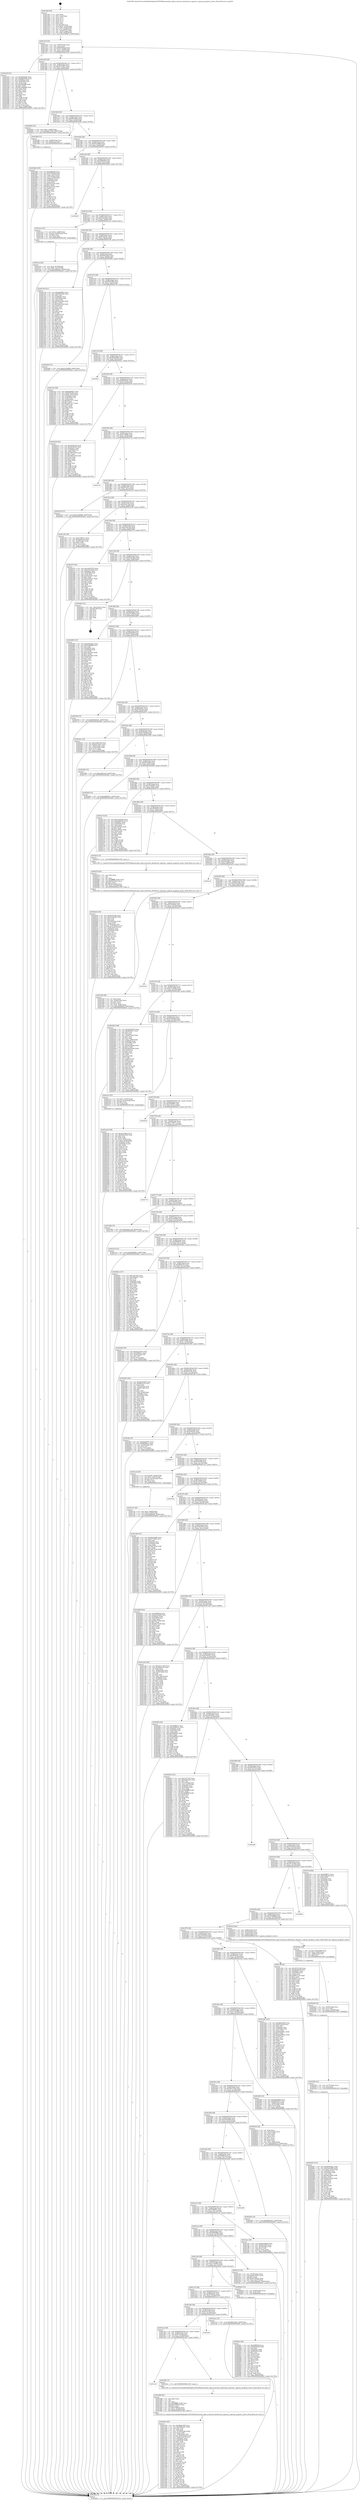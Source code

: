 digraph "0x401400" {
  label = "0x401400 (/mnt/c/Users/mathe/Desktop/tcc/POCII/binaries/extr_php-srcextcom_dotnetcom_saproxy.c_saproxy_property_exists_Final-ollvm.out::main(0))"
  labelloc = "t"
  node[shape=record]

  Entry [label="",width=0.3,height=0.3,shape=circle,fillcolor=black,style=filled]
  "0x401432" [label="{
     0x401432 [32]\l
     | [instrs]\l
     &nbsp;&nbsp;0x401432 \<+6\>: mov -0x94(%rbp),%eax\l
     &nbsp;&nbsp;0x401438 \<+2\>: mov %eax,%ecx\l
     &nbsp;&nbsp;0x40143a \<+6\>: sub $0x8445462d,%ecx\l
     &nbsp;&nbsp;0x401440 \<+6\>: mov %eax,-0x98(%rbp)\l
     &nbsp;&nbsp;0x401446 \<+6\>: mov %ecx,-0x9c(%rbp)\l
     &nbsp;&nbsp;0x40144c \<+6\>: je 0000000000401b25 \<main+0x725\>\l
  }"]
  "0x401b25" [label="{
     0x401b25 [91]\l
     | [instrs]\l
     &nbsp;&nbsp;0x401b25 \<+5\>: mov $0xfa08dcf0,%eax\l
     &nbsp;&nbsp;0x401b2a \<+5\>: mov $0x8f0c0b82,%ecx\l
     &nbsp;&nbsp;0x401b2f \<+7\>: mov 0x40505c,%edx\l
     &nbsp;&nbsp;0x401b36 \<+7\>: mov 0x405060,%esi\l
     &nbsp;&nbsp;0x401b3d \<+2\>: mov %edx,%edi\l
     &nbsp;&nbsp;0x401b3f \<+6\>: sub $0x18bbbffb,%edi\l
     &nbsp;&nbsp;0x401b45 \<+3\>: sub $0x1,%edi\l
     &nbsp;&nbsp;0x401b48 \<+6\>: add $0x18bbbffb,%edi\l
     &nbsp;&nbsp;0x401b4e \<+3\>: imul %edi,%edx\l
     &nbsp;&nbsp;0x401b51 \<+3\>: and $0x1,%edx\l
     &nbsp;&nbsp;0x401b54 \<+3\>: cmp $0x0,%edx\l
     &nbsp;&nbsp;0x401b57 \<+4\>: sete %r8b\l
     &nbsp;&nbsp;0x401b5b \<+3\>: cmp $0xa,%esi\l
     &nbsp;&nbsp;0x401b5e \<+4\>: setl %r9b\l
     &nbsp;&nbsp;0x401b62 \<+3\>: mov %r8b,%r10b\l
     &nbsp;&nbsp;0x401b65 \<+3\>: and %r9b,%r10b\l
     &nbsp;&nbsp;0x401b68 \<+3\>: xor %r9b,%r8b\l
     &nbsp;&nbsp;0x401b6b \<+3\>: or %r8b,%r10b\l
     &nbsp;&nbsp;0x401b6e \<+4\>: test $0x1,%r10b\l
     &nbsp;&nbsp;0x401b72 \<+3\>: cmovne %ecx,%eax\l
     &nbsp;&nbsp;0x401b75 \<+6\>: mov %eax,-0x94(%rbp)\l
     &nbsp;&nbsp;0x401b7b \<+5\>: jmp 0000000000402b63 \<main+0x1763\>\l
  }"]
  "0x401452" [label="{
     0x401452 [28]\l
     | [instrs]\l
     &nbsp;&nbsp;0x401452 \<+5\>: jmp 0000000000401457 \<main+0x57\>\l
     &nbsp;&nbsp;0x401457 \<+6\>: mov -0x98(%rbp),%eax\l
     &nbsp;&nbsp;0x40145d \<+5\>: sub $0x8c270de7,%eax\l
     &nbsp;&nbsp;0x401462 \<+6\>: mov %eax,-0xa0(%rbp)\l
     &nbsp;&nbsp;0x401468 \<+6\>: je 0000000000402602 \<main+0x1202\>\l
  }"]
  Exit [label="",width=0.3,height=0.3,shape=circle,fillcolor=black,style=filled,peripheries=2]
  "0x402602" [label="{
     0x402602 [25]\l
     | [instrs]\l
     &nbsp;&nbsp;0x402602 \<+10\>: movl $0x1,-0x90(%rbp)\l
     &nbsp;&nbsp;0x40260c \<+10\>: movl $0x4f4137d0,-0x94(%rbp)\l
     &nbsp;&nbsp;0x402616 \<+5\>: jmp 0000000000402b63 \<main+0x1763\>\l
  }"]
  "0x40146e" [label="{
     0x40146e [28]\l
     | [instrs]\l
     &nbsp;&nbsp;0x40146e \<+5\>: jmp 0000000000401473 \<main+0x73\>\l
     &nbsp;&nbsp;0x401473 \<+6\>: mov -0x98(%rbp),%eax\l
     &nbsp;&nbsp;0x401479 \<+5\>: sub $0x8f0c0b82,%eax\l
     &nbsp;&nbsp;0x40147e \<+6\>: mov %eax,-0xa4(%rbp)\l
     &nbsp;&nbsp;0x401484 \<+6\>: je 0000000000401b80 \<main+0x780\>\l
  }"]
  "0x4026ac" [label="{
     0x4026ac [90]\l
     | [instrs]\l
     &nbsp;&nbsp;0x4026ac \<+5\>: mov $0x92ff5930,%ecx\l
     &nbsp;&nbsp;0x4026b1 \<+5\>: mov $0xb8d4f35f,%edx\l
     &nbsp;&nbsp;0x4026b6 \<+2\>: xor %esi,%esi\l
     &nbsp;&nbsp;0x4026b8 \<+8\>: mov 0x40505c,%r8d\l
     &nbsp;&nbsp;0x4026c0 \<+8\>: mov 0x405060,%r9d\l
     &nbsp;&nbsp;0x4026c8 \<+3\>: sub $0x1,%esi\l
     &nbsp;&nbsp;0x4026cb \<+3\>: mov %r8d,%r10d\l
     &nbsp;&nbsp;0x4026ce \<+3\>: add %esi,%r10d\l
     &nbsp;&nbsp;0x4026d1 \<+4\>: imul %r10d,%r8d\l
     &nbsp;&nbsp;0x4026d5 \<+4\>: and $0x1,%r8d\l
     &nbsp;&nbsp;0x4026d9 \<+4\>: cmp $0x0,%r8d\l
     &nbsp;&nbsp;0x4026dd \<+4\>: sete %r11b\l
     &nbsp;&nbsp;0x4026e1 \<+4\>: cmp $0xa,%r9d\l
     &nbsp;&nbsp;0x4026e5 \<+3\>: setl %bl\l
     &nbsp;&nbsp;0x4026e8 \<+3\>: mov %r11b,%r14b\l
     &nbsp;&nbsp;0x4026eb \<+3\>: and %bl,%r14b\l
     &nbsp;&nbsp;0x4026ee \<+3\>: xor %bl,%r11b\l
     &nbsp;&nbsp;0x4026f1 \<+3\>: or %r11b,%r14b\l
     &nbsp;&nbsp;0x4026f4 \<+4\>: test $0x1,%r14b\l
     &nbsp;&nbsp;0x4026f8 \<+3\>: cmovne %edx,%ecx\l
     &nbsp;&nbsp;0x4026fb \<+6\>: mov %ecx,-0x94(%rbp)\l
     &nbsp;&nbsp;0x402701 \<+5\>: jmp 0000000000402b63 \<main+0x1763\>\l
  }"]
  "0x401b80" [label="{
     0x401b80 [13]\l
     | [instrs]\l
     &nbsp;&nbsp;0x401b80 \<+4\>: mov -0x48(%rbp),%rax\l
     &nbsp;&nbsp;0x401b84 \<+4\>: mov 0x8(%rax),%rdi\l
     &nbsp;&nbsp;0x401b88 \<+5\>: call 0000000000401060 \<atoi@plt\>\l
     | [calls]\l
     &nbsp;&nbsp;0x401060 \{1\} (unknown)\l
  }"]
  "0x40148a" [label="{
     0x40148a [28]\l
     | [instrs]\l
     &nbsp;&nbsp;0x40148a \<+5\>: jmp 000000000040148f \<main+0x8f\>\l
     &nbsp;&nbsp;0x40148f \<+6\>: mov -0x98(%rbp),%eax\l
     &nbsp;&nbsp;0x401495 \<+5\>: sub $0x902c6489,%eax\l
     &nbsp;&nbsp;0x40149a \<+6\>: mov %eax,-0xa8(%rbp)\l
     &nbsp;&nbsp;0x4014a0 \<+6\>: je 00000000004029f1 \<main+0x15f1\>\l
  }"]
  "0x402567" [label="{
     0x402567 [107]\l
     | [instrs]\l
     &nbsp;&nbsp;0x402567 \<+5\>: mov $0xd20e4d21,%eax\l
     &nbsp;&nbsp;0x40256c \<+5\>: mov $0x52ede086,%edx\l
     &nbsp;&nbsp;0x402571 \<+10\>: movl $0x0,-0x8c(%rbp)\l
     &nbsp;&nbsp;0x40257b \<+7\>: mov 0x40505c,%esi\l
     &nbsp;&nbsp;0x402582 \<+8\>: mov 0x405060,%r8d\l
     &nbsp;&nbsp;0x40258a \<+3\>: mov %esi,%r9d\l
     &nbsp;&nbsp;0x40258d \<+7\>: sub $0xb4cbc9e8,%r9d\l
     &nbsp;&nbsp;0x402594 \<+4\>: sub $0x1,%r9d\l
     &nbsp;&nbsp;0x402598 \<+7\>: add $0xb4cbc9e8,%r9d\l
     &nbsp;&nbsp;0x40259f \<+4\>: imul %r9d,%esi\l
     &nbsp;&nbsp;0x4025a3 \<+3\>: and $0x1,%esi\l
     &nbsp;&nbsp;0x4025a6 \<+3\>: cmp $0x0,%esi\l
     &nbsp;&nbsp;0x4025a9 \<+4\>: sete %r10b\l
     &nbsp;&nbsp;0x4025ad \<+4\>: cmp $0xa,%r8d\l
     &nbsp;&nbsp;0x4025b1 \<+4\>: setl %r11b\l
     &nbsp;&nbsp;0x4025b5 \<+3\>: mov %r10b,%bl\l
     &nbsp;&nbsp;0x4025b8 \<+3\>: and %r11b,%bl\l
     &nbsp;&nbsp;0x4025bb \<+3\>: xor %r11b,%r10b\l
     &nbsp;&nbsp;0x4025be \<+3\>: or %r10b,%bl\l
     &nbsp;&nbsp;0x4025c1 \<+3\>: test $0x1,%bl\l
     &nbsp;&nbsp;0x4025c4 \<+3\>: cmovne %edx,%eax\l
     &nbsp;&nbsp;0x4025c7 \<+6\>: mov %eax,-0x94(%rbp)\l
     &nbsp;&nbsp;0x4025cd \<+5\>: jmp 0000000000402b63 \<main+0x1763\>\l
  }"]
  "0x4029f1" [label="{
     0x4029f1\l
  }", style=dashed]
  "0x4014a6" [label="{
     0x4014a6 [28]\l
     | [instrs]\l
     &nbsp;&nbsp;0x4014a6 \<+5\>: jmp 00000000004014ab \<main+0xab\>\l
     &nbsp;&nbsp;0x4014ab \<+6\>: mov -0x98(%rbp),%eax\l
     &nbsp;&nbsp;0x4014b1 \<+5\>: sub $0x92ff5930,%eax\l
     &nbsp;&nbsp;0x4014b6 \<+6\>: mov %eax,-0xac(%rbp)\l
     &nbsp;&nbsp;0x4014bc \<+6\>: je 0000000000402b28 \<main+0x1728\>\l
  }"]
  "0x40255b" [label="{
     0x40255b [12]\l
     | [instrs]\l
     &nbsp;&nbsp;0x40255b \<+4\>: mov -0x70(%rbp),%rcx\l
     &nbsp;&nbsp;0x40255f \<+3\>: mov %rcx,%rdi\l
     &nbsp;&nbsp;0x402562 \<+5\>: call 0000000000401030 \<free@plt\>\l
     | [calls]\l
     &nbsp;&nbsp;0x401030 \{1\} (unknown)\l
  }"]
  "0x402b28" [label="{
     0x402b28\l
  }", style=dashed]
  "0x4014c2" [label="{
     0x4014c2 [28]\l
     | [instrs]\l
     &nbsp;&nbsp;0x4014c2 \<+5\>: jmp 00000000004014c7 \<main+0xc7\>\l
     &nbsp;&nbsp;0x4014c7 \<+6\>: mov -0x98(%rbp),%eax\l
     &nbsp;&nbsp;0x4014cd \<+5\>: sub $0x93aac4b3,%eax\l
     &nbsp;&nbsp;0x4014d2 \<+6\>: mov %eax,-0xb0(%rbp)\l
     &nbsp;&nbsp;0x4014d8 \<+6\>: je 0000000000401ecc \<main+0xacc\>\l
  }"]
  "0x402549" [label="{
     0x402549 [18]\l
     | [instrs]\l
     &nbsp;&nbsp;0x402549 \<+4\>: mov -0x60(%rbp),%rcx\l
     &nbsp;&nbsp;0x40254d \<+3\>: mov %rcx,%rdi\l
     &nbsp;&nbsp;0x402550 \<+6\>: mov %eax,-0x198(%rbp)\l
     &nbsp;&nbsp;0x402556 \<+5\>: call 0000000000401030 \<free@plt\>\l
     | [calls]\l
     &nbsp;&nbsp;0x401030 \{1\} (unknown)\l
  }"]
  "0x401ecc" [label="{
     0x401ecc [23]\l
     | [instrs]\l
     &nbsp;&nbsp;0x401ecc \<+7\>: movl $0x1,-0x68(%rbp)\l
     &nbsp;&nbsp;0x401ed3 \<+4\>: movslq -0x68(%rbp),%rax\l
     &nbsp;&nbsp;0x401ed7 \<+4\>: shl $0x2,%rax\l
     &nbsp;&nbsp;0x401edb \<+3\>: mov %rax,%rdi\l
     &nbsp;&nbsp;0x401ede \<+5\>: call 0000000000401050 \<malloc@plt\>\l
     | [calls]\l
     &nbsp;&nbsp;0x401050 \{1\} (unknown)\l
  }"]
  "0x4014de" [label="{
     0x4014de [28]\l
     | [instrs]\l
     &nbsp;&nbsp;0x4014de \<+5\>: jmp 00000000004014e3 \<main+0xe3\>\l
     &nbsp;&nbsp;0x4014e3 \<+6\>: mov -0x98(%rbp),%eax\l
     &nbsp;&nbsp;0x4014e9 \<+5\>: sub $0x953d5cb1,%eax\l
     &nbsp;&nbsp;0x4014ee \<+6\>: mov %eax,-0xb4(%rbp)\l
     &nbsp;&nbsp;0x4014f4 \<+6\>: je 0000000000402738 \<main+0x1338\>\l
  }"]
  "0x40252c" [label="{
     0x40252c [29]\l
     | [instrs]\l
     &nbsp;&nbsp;0x40252c \<+10\>: movabs $0x4030b6,%rdi\l
     &nbsp;&nbsp;0x402536 \<+6\>: mov %eax,-0x88(%rbp)\l
     &nbsp;&nbsp;0x40253c \<+6\>: mov -0x88(%rbp),%esi\l
     &nbsp;&nbsp;0x402542 \<+2\>: mov $0x0,%al\l
     &nbsp;&nbsp;0x402544 \<+5\>: call 0000000000401040 \<printf@plt\>\l
     | [calls]\l
     &nbsp;&nbsp;0x401040 \{1\} (unknown)\l
  }"]
  "0x402738" [label="{
     0x402738 [147]\l
     | [instrs]\l
     &nbsp;&nbsp;0x402738 \<+5\>: mov $0xe6ef0807,%eax\l
     &nbsp;&nbsp;0x40273d \<+5\>: mov $0x959102f8,%ecx\l
     &nbsp;&nbsp;0x402742 \<+2\>: mov $0x1,%dl\l
     &nbsp;&nbsp;0x402744 \<+7\>: mov 0x40505c,%esi\l
     &nbsp;&nbsp;0x40274b \<+7\>: mov 0x405060,%edi\l
     &nbsp;&nbsp;0x402752 \<+3\>: mov %esi,%r8d\l
     &nbsp;&nbsp;0x402755 \<+7\>: add $0x55eb12fd,%r8d\l
     &nbsp;&nbsp;0x40275c \<+4\>: sub $0x1,%r8d\l
     &nbsp;&nbsp;0x402760 \<+7\>: sub $0x55eb12fd,%r8d\l
     &nbsp;&nbsp;0x402767 \<+4\>: imul %r8d,%esi\l
     &nbsp;&nbsp;0x40276b \<+3\>: and $0x1,%esi\l
     &nbsp;&nbsp;0x40276e \<+3\>: cmp $0x0,%esi\l
     &nbsp;&nbsp;0x402771 \<+4\>: sete %r9b\l
     &nbsp;&nbsp;0x402775 \<+3\>: cmp $0xa,%edi\l
     &nbsp;&nbsp;0x402778 \<+4\>: setl %r10b\l
     &nbsp;&nbsp;0x40277c \<+3\>: mov %r9b,%r11b\l
     &nbsp;&nbsp;0x40277f \<+4\>: xor $0xff,%r11b\l
     &nbsp;&nbsp;0x402783 \<+3\>: mov %r10b,%bl\l
     &nbsp;&nbsp;0x402786 \<+3\>: xor $0xff,%bl\l
     &nbsp;&nbsp;0x402789 \<+3\>: xor $0x1,%dl\l
     &nbsp;&nbsp;0x40278c \<+3\>: mov %r11b,%r14b\l
     &nbsp;&nbsp;0x40278f \<+4\>: and $0xff,%r14b\l
     &nbsp;&nbsp;0x402793 \<+3\>: and %dl,%r9b\l
     &nbsp;&nbsp;0x402796 \<+3\>: mov %bl,%r15b\l
     &nbsp;&nbsp;0x402799 \<+4\>: and $0xff,%r15b\l
     &nbsp;&nbsp;0x40279d \<+3\>: and %dl,%r10b\l
     &nbsp;&nbsp;0x4027a0 \<+3\>: or %r9b,%r14b\l
     &nbsp;&nbsp;0x4027a3 \<+3\>: or %r10b,%r15b\l
     &nbsp;&nbsp;0x4027a6 \<+3\>: xor %r15b,%r14b\l
     &nbsp;&nbsp;0x4027a9 \<+3\>: or %bl,%r11b\l
     &nbsp;&nbsp;0x4027ac \<+4\>: xor $0xff,%r11b\l
     &nbsp;&nbsp;0x4027b0 \<+3\>: or $0x1,%dl\l
     &nbsp;&nbsp;0x4027b3 \<+3\>: and %dl,%r11b\l
     &nbsp;&nbsp;0x4027b6 \<+3\>: or %r11b,%r14b\l
     &nbsp;&nbsp;0x4027b9 \<+4\>: test $0x1,%r14b\l
     &nbsp;&nbsp;0x4027bd \<+3\>: cmovne %ecx,%eax\l
     &nbsp;&nbsp;0x4027c0 \<+6\>: mov %eax,-0x94(%rbp)\l
     &nbsp;&nbsp;0x4027c6 \<+5\>: jmp 0000000000402b63 \<main+0x1763\>\l
  }"]
  "0x4014fa" [label="{
     0x4014fa [28]\l
     | [instrs]\l
     &nbsp;&nbsp;0x4014fa \<+5\>: jmp 00000000004014ff \<main+0xff\>\l
     &nbsp;&nbsp;0x4014ff \<+6\>: mov -0x98(%rbp),%eax\l
     &nbsp;&nbsp;0x401505 \<+5\>: sub $0x956c220d,%eax\l
     &nbsp;&nbsp;0x40150a \<+6\>: mov %eax,-0xb8(%rbp)\l
     &nbsp;&nbsp;0x401510 \<+6\>: je 0000000000402285 \<main+0xe85\>\l
  }"]
  "0x4021e6" [label="{
     0x4021e6 [159]\l
     | [instrs]\l
     &nbsp;&nbsp;0x4021e6 \<+5\>: mov $0xe14c60ee,%ecx\l
     &nbsp;&nbsp;0x4021eb \<+5\>: mov $0x956c220d,%edx\l
     &nbsp;&nbsp;0x4021f0 \<+3\>: mov $0x1,%sil\l
     &nbsp;&nbsp;0x4021f3 \<+3\>: xor %r8d,%r8d\l
     &nbsp;&nbsp;0x4021f6 \<+4\>: mov %rax,-0x80(%rbp)\l
     &nbsp;&nbsp;0x4021fa \<+10\>: movl $0x0,-0x84(%rbp)\l
     &nbsp;&nbsp;0x402204 \<+8\>: mov 0x40505c,%r9d\l
     &nbsp;&nbsp;0x40220c \<+8\>: mov 0x405060,%r10d\l
     &nbsp;&nbsp;0x402214 \<+4\>: sub $0x1,%r8d\l
     &nbsp;&nbsp;0x402218 \<+3\>: mov %r9d,%r11d\l
     &nbsp;&nbsp;0x40221b \<+3\>: add %r8d,%r11d\l
     &nbsp;&nbsp;0x40221e \<+4\>: imul %r11d,%r9d\l
     &nbsp;&nbsp;0x402222 \<+4\>: and $0x1,%r9d\l
     &nbsp;&nbsp;0x402226 \<+4\>: cmp $0x0,%r9d\l
     &nbsp;&nbsp;0x40222a \<+3\>: sete %bl\l
     &nbsp;&nbsp;0x40222d \<+4\>: cmp $0xa,%r10d\l
     &nbsp;&nbsp;0x402231 \<+4\>: setl %r14b\l
     &nbsp;&nbsp;0x402235 \<+3\>: mov %bl,%r15b\l
     &nbsp;&nbsp;0x402238 \<+4\>: xor $0xff,%r15b\l
     &nbsp;&nbsp;0x40223c \<+3\>: mov %r14b,%r12b\l
     &nbsp;&nbsp;0x40223f \<+4\>: xor $0xff,%r12b\l
     &nbsp;&nbsp;0x402243 \<+4\>: xor $0x1,%sil\l
     &nbsp;&nbsp;0x402247 \<+3\>: mov %r15b,%r13b\l
     &nbsp;&nbsp;0x40224a \<+4\>: and $0xff,%r13b\l
     &nbsp;&nbsp;0x40224e \<+3\>: and %sil,%bl\l
     &nbsp;&nbsp;0x402251 \<+3\>: mov %r12b,%al\l
     &nbsp;&nbsp;0x402254 \<+2\>: and $0xff,%al\l
     &nbsp;&nbsp;0x402256 \<+3\>: and %sil,%r14b\l
     &nbsp;&nbsp;0x402259 \<+3\>: or %bl,%r13b\l
     &nbsp;&nbsp;0x40225c \<+3\>: or %r14b,%al\l
     &nbsp;&nbsp;0x40225f \<+3\>: xor %al,%r13b\l
     &nbsp;&nbsp;0x402262 \<+3\>: or %r12b,%r15b\l
     &nbsp;&nbsp;0x402265 \<+4\>: xor $0xff,%r15b\l
     &nbsp;&nbsp;0x402269 \<+4\>: or $0x1,%sil\l
     &nbsp;&nbsp;0x40226d \<+3\>: and %sil,%r15b\l
     &nbsp;&nbsp;0x402270 \<+3\>: or %r15b,%r13b\l
     &nbsp;&nbsp;0x402273 \<+4\>: test $0x1,%r13b\l
     &nbsp;&nbsp;0x402277 \<+3\>: cmovne %edx,%ecx\l
     &nbsp;&nbsp;0x40227a \<+6\>: mov %ecx,-0x94(%rbp)\l
     &nbsp;&nbsp;0x402280 \<+5\>: jmp 0000000000402b63 \<main+0x1763\>\l
  }"]
  "0x402285" [label="{
     0x402285 [15]\l
     | [instrs]\l
     &nbsp;&nbsp;0x402285 \<+10\>: movl $0x4125b899,-0x94(%rbp)\l
     &nbsp;&nbsp;0x40228f \<+5\>: jmp 0000000000402b63 \<main+0x1763\>\l
  }"]
  "0x401516" [label="{
     0x401516 [28]\l
     | [instrs]\l
     &nbsp;&nbsp;0x401516 \<+5\>: jmp 000000000040151b \<main+0x11b\>\l
     &nbsp;&nbsp;0x40151b \<+6\>: mov -0x98(%rbp),%eax\l
     &nbsp;&nbsp;0x401521 \<+5\>: sub $0x959102f8,%eax\l
     &nbsp;&nbsp;0x401526 \<+6\>: mov %eax,-0xbc(%rbp)\l
     &nbsp;&nbsp;0x40152c \<+6\>: je 00000000004027cb \<main+0x13cb\>\l
  }"]
  "0x4020a0" [label="{
     0x4020a0 [163]\l
     | [instrs]\l
     &nbsp;&nbsp;0x4020a0 \<+5\>: mov $0x62257ef3,%ecx\l
     &nbsp;&nbsp;0x4020a5 \<+5\>: mov $0xea5e4b66,%edx\l
     &nbsp;&nbsp;0x4020aa \<+3\>: mov $0x1,%sil\l
     &nbsp;&nbsp;0x4020ad \<+2\>: xor %edi,%edi\l
     &nbsp;&nbsp;0x4020af \<+7\>: mov -0x194(%rbp),%r8d\l
     &nbsp;&nbsp;0x4020b6 \<+4\>: imul %eax,%r8d\l
     &nbsp;&nbsp;0x4020ba \<+4\>: mov -0x70(%rbp),%r9\l
     &nbsp;&nbsp;0x4020be \<+4\>: movslq -0x74(%rbp),%r10\l
     &nbsp;&nbsp;0x4020c2 \<+4\>: mov %r8d,(%r9,%r10,4)\l
     &nbsp;&nbsp;0x4020c6 \<+7\>: mov 0x40505c,%eax\l
     &nbsp;&nbsp;0x4020cd \<+8\>: mov 0x405060,%r8d\l
     &nbsp;&nbsp;0x4020d5 \<+3\>: sub $0x1,%edi\l
     &nbsp;&nbsp;0x4020d8 \<+3\>: mov %eax,%r11d\l
     &nbsp;&nbsp;0x4020db \<+3\>: add %edi,%r11d\l
     &nbsp;&nbsp;0x4020de \<+4\>: imul %r11d,%eax\l
     &nbsp;&nbsp;0x4020e2 \<+3\>: and $0x1,%eax\l
     &nbsp;&nbsp;0x4020e5 \<+3\>: cmp $0x0,%eax\l
     &nbsp;&nbsp;0x4020e8 \<+3\>: sete %bl\l
     &nbsp;&nbsp;0x4020eb \<+4\>: cmp $0xa,%r8d\l
     &nbsp;&nbsp;0x4020ef \<+4\>: setl %r14b\l
     &nbsp;&nbsp;0x4020f3 \<+3\>: mov %bl,%r15b\l
     &nbsp;&nbsp;0x4020f6 \<+4\>: xor $0xff,%r15b\l
     &nbsp;&nbsp;0x4020fa \<+3\>: mov %r14b,%r12b\l
     &nbsp;&nbsp;0x4020fd \<+4\>: xor $0xff,%r12b\l
     &nbsp;&nbsp;0x402101 \<+4\>: xor $0x0,%sil\l
     &nbsp;&nbsp;0x402105 \<+3\>: mov %r15b,%r13b\l
     &nbsp;&nbsp;0x402108 \<+4\>: and $0x0,%r13b\l
     &nbsp;&nbsp;0x40210c \<+3\>: and %sil,%bl\l
     &nbsp;&nbsp;0x40210f \<+3\>: mov %r12b,%al\l
     &nbsp;&nbsp;0x402112 \<+2\>: and $0x0,%al\l
     &nbsp;&nbsp;0x402114 \<+3\>: and %sil,%r14b\l
     &nbsp;&nbsp;0x402117 \<+3\>: or %bl,%r13b\l
     &nbsp;&nbsp;0x40211a \<+3\>: or %r14b,%al\l
     &nbsp;&nbsp;0x40211d \<+3\>: xor %al,%r13b\l
     &nbsp;&nbsp;0x402120 \<+3\>: or %r12b,%r15b\l
     &nbsp;&nbsp;0x402123 \<+4\>: xor $0xff,%r15b\l
     &nbsp;&nbsp;0x402127 \<+4\>: or $0x0,%sil\l
     &nbsp;&nbsp;0x40212b \<+3\>: and %sil,%r15b\l
     &nbsp;&nbsp;0x40212e \<+3\>: or %r15b,%r13b\l
     &nbsp;&nbsp;0x402131 \<+4\>: test $0x1,%r13b\l
     &nbsp;&nbsp;0x402135 \<+3\>: cmovne %edx,%ecx\l
     &nbsp;&nbsp;0x402138 \<+6\>: mov %ecx,-0x94(%rbp)\l
     &nbsp;&nbsp;0x40213e \<+5\>: jmp 0000000000402b63 \<main+0x1763\>\l
  }"]
  "0x4027cb" [label="{
     0x4027cb [98]\l
     | [instrs]\l
     &nbsp;&nbsp;0x4027cb \<+5\>: mov $0xe6ef0807,%eax\l
     &nbsp;&nbsp;0x4027d0 \<+5\>: mov $0xbf7baf84,%ecx\l
     &nbsp;&nbsp;0x4027d5 \<+7\>: movl $0x0,-0x3c(%rbp)\l
     &nbsp;&nbsp;0x4027dc \<+7\>: mov 0x40505c,%edx\l
     &nbsp;&nbsp;0x4027e3 \<+7\>: mov 0x405060,%esi\l
     &nbsp;&nbsp;0x4027ea \<+2\>: mov %edx,%edi\l
     &nbsp;&nbsp;0x4027ec \<+6\>: sub $0x4b872c77,%edi\l
     &nbsp;&nbsp;0x4027f2 \<+3\>: sub $0x1,%edi\l
     &nbsp;&nbsp;0x4027f5 \<+6\>: add $0x4b872c77,%edi\l
     &nbsp;&nbsp;0x4027fb \<+3\>: imul %edi,%edx\l
     &nbsp;&nbsp;0x4027fe \<+3\>: and $0x1,%edx\l
     &nbsp;&nbsp;0x402801 \<+3\>: cmp $0x0,%edx\l
     &nbsp;&nbsp;0x402804 \<+4\>: sete %r8b\l
     &nbsp;&nbsp;0x402808 \<+3\>: cmp $0xa,%esi\l
     &nbsp;&nbsp;0x40280b \<+4\>: setl %r9b\l
     &nbsp;&nbsp;0x40280f \<+3\>: mov %r8b,%r10b\l
     &nbsp;&nbsp;0x402812 \<+3\>: and %r9b,%r10b\l
     &nbsp;&nbsp;0x402815 \<+3\>: xor %r9b,%r8b\l
     &nbsp;&nbsp;0x402818 \<+3\>: or %r8b,%r10b\l
     &nbsp;&nbsp;0x40281b \<+4\>: test $0x1,%r10b\l
     &nbsp;&nbsp;0x40281f \<+3\>: cmovne %ecx,%eax\l
     &nbsp;&nbsp;0x402822 \<+6\>: mov %eax,-0x94(%rbp)\l
     &nbsp;&nbsp;0x402828 \<+5\>: jmp 0000000000402b63 \<main+0x1763\>\l
  }"]
  "0x401532" [label="{
     0x401532 [28]\l
     | [instrs]\l
     &nbsp;&nbsp;0x401532 \<+5\>: jmp 0000000000401537 \<main+0x137\>\l
     &nbsp;&nbsp;0x401537 \<+6\>: mov -0x98(%rbp),%eax\l
     &nbsp;&nbsp;0x40153d \<+5\>: sub $0x98d4a595,%eax\l
     &nbsp;&nbsp;0x401542 \<+6\>: mov %eax,-0xc0(%rbp)\l
     &nbsp;&nbsp;0x401548 \<+6\>: je 00000000004029a1 \<main+0x15a1\>\l
  }"]
  "0x402078" [label="{
     0x402078 [40]\l
     | [instrs]\l
     &nbsp;&nbsp;0x402078 \<+5\>: mov $0x2,%ecx\l
     &nbsp;&nbsp;0x40207d \<+1\>: cltd\l
     &nbsp;&nbsp;0x40207e \<+2\>: idiv %ecx\l
     &nbsp;&nbsp;0x402080 \<+6\>: imul $0xfffffffe,%edx,%ecx\l
     &nbsp;&nbsp;0x402086 \<+6\>: sub $0x263d3eba,%ecx\l
     &nbsp;&nbsp;0x40208c \<+3\>: add $0x1,%ecx\l
     &nbsp;&nbsp;0x40208f \<+6\>: add $0x263d3eba,%ecx\l
     &nbsp;&nbsp;0x402095 \<+6\>: mov %ecx,-0x194(%rbp)\l
     &nbsp;&nbsp;0x40209b \<+5\>: call 0000000000401160 \<next_i\>\l
     | [calls]\l
     &nbsp;&nbsp;0x401160 \{1\} (/mnt/c/Users/mathe/Desktop/tcc/POCII/binaries/extr_php-srcextcom_dotnetcom_saproxy.c_saproxy_property_exists_Final-ollvm.out::next_i)\l
  }"]
  "0x4029a1" [label="{
     0x4029a1\l
  }", style=dashed]
  "0x40154e" [label="{
     0x40154e [28]\l
     | [instrs]\l
     &nbsp;&nbsp;0x40154e \<+5\>: jmp 0000000000401553 \<main+0x153\>\l
     &nbsp;&nbsp;0x401553 \<+6\>: mov -0x98(%rbp),%eax\l
     &nbsp;&nbsp;0x401559 \<+5\>: sub $0x9b600eac,%eax\l
     &nbsp;&nbsp;0x40155e \<+6\>: mov %eax,-0xc4(%rbp)\l
     &nbsp;&nbsp;0x401564 \<+6\>: je 0000000000402018 \<main+0xc18\>\l
  }"]
  "0x401ee3" [label="{
     0x401ee3 [26]\l
     | [instrs]\l
     &nbsp;&nbsp;0x401ee3 \<+4\>: mov %rax,-0x70(%rbp)\l
     &nbsp;&nbsp;0x401ee7 \<+7\>: movl $0x0,-0x74(%rbp)\l
     &nbsp;&nbsp;0x401eee \<+10\>: movl $0x1bfb0a2a,-0x94(%rbp)\l
     &nbsp;&nbsp;0x401ef8 \<+5\>: jmp 0000000000402b63 \<main+0x1763\>\l
  }"]
  "0x402018" [label="{
     0x402018 [91]\l
     | [instrs]\l
     &nbsp;&nbsp;0x402018 \<+5\>: mov $0x62257ef3,%eax\l
     &nbsp;&nbsp;0x40201d \<+5\>: mov $0xc97f59c5,%ecx\l
     &nbsp;&nbsp;0x402022 \<+7\>: mov 0x40505c,%edx\l
     &nbsp;&nbsp;0x402029 \<+7\>: mov 0x405060,%esi\l
     &nbsp;&nbsp;0x402030 \<+2\>: mov %edx,%edi\l
     &nbsp;&nbsp;0x402032 \<+6\>: add $0x79631d76,%edi\l
     &nbsp;&nbsp;0x402038 \<+3\>: sub $0x1,%edi\l
     &nbsp;&nbsp;0x40203b \<+6\>: sub $0x79631d76,%edi\l
     &nbsp;&nbsp;0x402041 \<+3\>: imul %edi,%edx\l
     &nbsp;&nbsp;0x402044 \<+3\>: and $0x1,%edx\l
     &nbsp;&nbsp;0x402047 \<+3\>: cmp $0x0,%edx\l
     &nbsp;&nbsp;0x40204a \<+4\>: sete %r8b\l
     &nbsp;&nbsp;0x40204e \<+3\>: cmp $0xa,%esi\l
     &nbsp;&nbsp;0x402051 \<+4\>: setl %r9b\l
     &nbsp;&nbsp;0x402055 \<+3\>: mov %r8b,%r10b\l
     &nbsp;&nbsp;0x402058 \<+3\>: and %r9b,%r10b\l
     &nbsp;&nbsp;0x40205b \<+3\>: xor %r9b,%r8b\l
     &nbsp;&nbsp;0x40205e \<+3\>: or %r8b,%r10b\l
     &nbsp;&nbsp;0x402061 \<+4\>: test $0x1,%r10b\l
     &nbsp;&nbsp;0x402065 \<+3\>: cmovne %ecx,%eax\l
     &nbsp;&nbsp;0x402068 \<+6\>: mov %eax,-0x94(%rbp)\l
     &nbsp;&nbsp;0x40206e \<+5\>: jmp 0000000000402b63 \<main+0x1763\>\l
  }"]
  "0x40156a" [label="{
     0x40156a [28]\l
     | [instrs]\l
     &nbsp;&nbsp;0x40156a \<+5\>: jmp 000000000040156f \<main+0x16f\>\l
     &nbsp;&nbsp;0x40156f \<+6\>: mov -0x98(%rbp),%eax\l
     &nbsp;&nbsp;0x401575 \<+5\>: sub $0x9cc36f66,%eax\l
     &nbsp;&nbsp;0x40157a \<+6\>: mov %eax,-0xc8(%rbp)\l
     &nbsp;&nbsp;0x401580 \<+6\>: je 0000000000402724 \<main+0x1324\>\l
  }"]
  "0x401dfe" [label="{
     0x401dfe [163]\l
     | [instrs]\l
     &nbsp;&nbsp;0x401dfe \<+5\>: mov $0x98d4a595,%ecx\l
     &nbsp;&nbsp;0x401e03 \<+5\>: mov $0x5fd62ad1,%edx\l
     &nbsp;&nbsp;0x401e08 \<+3\>: mov $0x1,%sil\l
     &nbsp;&nbsp;0x401e0b \<+2\>: xor %edi,%edi\l
     &nbsp;&nbsp;0x401e0d \<+7\>: mov -0x190(%rbp),%r8d\l
     &nbsp;&nbsp;0x401e14 \<+4\>: imul %eax,%r8d\l
     &nbsp;&nbsp;0x401e18 \<+4\>: mov -0x60(%rbp),%r9\l
     &nbsp;&nbsp;0x401e1c \<+4\>: movslq -0x64(%rbp),%r10\l
     &nbsp;&nbsp;0x401e20 \<+4\>: mov %r8d,(%r9,%r10,4)\l
     &nbsp;&nbsp;0x401e24 \<+7\>: mov 0x40505c,%eax\l
     &nbsp;&nbsp;0x401e2b \<+8\>: mov 0x405060,%r8d\l
     &nbsp;&nbsp;0x401e33 \<+3\>: sub $0x1,%edi\l
     &nbsp;&nbsp;0x401e36 \<+3\>: mov %eax,%r11d\l
     &nbsp;&nbsp;0x401e39 \<+3\>: add %edi,%r11d\l
     &nbsp;&nbsp;0x401e3c \<+4\>: imul %r11d,%eax\l
     &nbsp;&nbsp;0x401e40 \<+3\>: and $0x1,%eax\l
     &nbsp;&nbsp;0x401e43 \<+3\>: cmp $0x0,%eax\l
     &nbsp;&nbsp;0x401e46 \<+3\>: sete %bl\l
     &nbsp;&nbsp;0x401e49 \<+4\>: cmp $0xa,%r8d\l
     &nbsp;&nbsp;0x401e4d \<+4\>: setl %r14b\l
     &nbsp;&nbsp;0x401e51 \<+3\>: mov %bl,%r15b\l
     &nbsp;&nbsp;0x401e54 \<+4\>: xor $0xff,%r15b\l
     &nbsp;&nbsp;0x401e58 \<+3\>: mov %r14b,%r12b\l
     &nbsp;&nbsp;0x401e5b \<+4\>: xor $0xff,%r12b\l
     &nbsp;&nbsp;0x401e5f \<+4\>: xor $0x1,%sil\l
     &nbsp;&nbsp;0x401e63 \<+3\>: mov %r15b,%r13b\l
     &nbsp;&nbsp;0x401e66 \<+4\>: and $0xff,%r13b\l
     &nbsp;&nbsp;0x401e6a \<+3\>: and %sil,%bl\l
     &nbsp;&nbsp;0x401e6d \<+3\>: mov %r12b,%al\l
     &nbsp;&nbsp;0x401e70 \<+2\>: and $0xff,%al\l
     &nbsp;&nbsp;0x401e72 \<+3\>: and %sil,%r14b\l
     &nbsp;&nbsp;0x401e75 \<+3\>: or %bl,%r13b\l
     &nbsp;&nbsp;0x401e78 \<+3\>: or %r14b,%al\l
     &nbsp;&nbsp;0x401e7b \<+3\>: xor %al,%r13b\l
     &nbsp;&nbsp;0x401e7e \<+3\>: or %r12b,%r15b\l
     &nbsp;&nbsp;0x401e81 \<+4\>: xor $0xff,%r15b\l
     &nbsp;&nbsp;0x401e85 \<+4\>: or $0x1,%sil\l
     &nbsp;&nbsp;0x401e89 \<+3\>: and %sil,%r15b\l
     &nbsp;&nbsp;0x401e8c \<+3\>: or %r15b,%r13b\l
     &nbsp;&nbsp;0x401e8f \<+4\>: test $0x1,%r13b\l
     &nbsp;&nbsp;0x401e93 \<+3\>: cmovne %edx,%ecx\l
     &nbsp;&nbsp;0x401e96 \<+6\>: mov %ecx,-0x94(%rbp)\l
     &nbsp;&nbsp;0x401e9c \<+5\>: jmp 0000000000402b63 \<main+0x1763\>\l
  }"]
  "0x402724" [label="{
     0x402724\l
  }", style=dashed]
  "0x401586" [label="{
     0x401586 [28]\l
     | [instrs]\l
     &nbsp;&nbsp;0x401586 \<+5\>: jmp 000000000040158b \<main+0x18b\>\l
     &nbsp;&nbsp;0x40158b \<+6\>: mov -0x98(%rbp),%eax\l
     &nbsp;&nbsp;0x401591 \<+5\>: sub $0x9fc61f07,%eax\l
     &nbsp;&nbsp;0x401596 \<+6\>: mov %eax,-0xcc(%rbp)\l
     &nbsp;&nbsp;0x40159c \<+6\>: je 0000000000402476 \<main+0x1076\>\l
  }"]
  "0x401dd6" [label="{
     0x401dd6 [40]\l
     | [instrs]\l
     &nbsp;&nbsp;0x401dd6 \<+5\>: mov $0x2,%ecx\l
     &nbsp;&nbsp;0x401ddb \<+1\>: cltd\l
     &nbsp;&nbsp;0x401ddc \<+2\>: idiv %ecx\l
     &nbsp;&nbsp;0x401dde \<+6\>: imul $0xfffffffe,%edx,%ecx\l
     &nbsp;&nbsp;0x401de4 \<+6\>: add $0xc539f2e4,%ecx\l
     &nbsp;&nbsp;0x401dea \<+3\>: add $0x1,%ecx\l
     &nbsp;&nbsp;0x401ded \<+6\>: sub $0xc539f2e4,%ecx\l
     &nbsp;&nbsp;0x401df3 \<+6\>: mov %ecx,-0x190(%rbp)\l
     &nbsp;&nbsp;0x401df9 \<+5\>: call 0000000000401160 \<next_i\>\l
     | [calls]\l
     &nbsp;&nbsp;0x401160 \{1\} (/mnt/c/Users/mathe/Desktop/tcc/POCII/binaries/extr_php-srcextcom_dotnetcom_saproxy.c_saproxy_property_exists_Final-ollvm.out::next_i)\l
  }"]
  "0x402476" [label="{
     0x402476 [15]\l
     | [instrs]\l
     &nbsp;&nbsp;0x402476 \<+10\>: movl $0x4125b899,-0x94(%rbp)\l
     &nbsp;&nbsp;0x402480 \<+5\>: jmp 0000000000402b63 \<main+0x1763\>\l
  }"]
  "0x4015a2" [label="{
     0x4015a2 [28]\l
     | [instrs]\l
     &nbsp;&nbsp;0x4015a2 \<+5\>: jmp 00000000004015a7 \<main+0x1a7\>\l
     &nbsp;&nbsp;0x4015a7 \<+6\>: mov -0x98(%rbp),%eax\l
     &nbsp;&nbsp;0x4015ad \<+5\>: sub $0xa44e11ad,%eax\l
     &nbsp;&nbsp;0x4015b2 \<+6\>: mov %eax,-0xd0(%rbp)\l
     &nbsp;&nbsp;0x4015b8 \<+6\>: je 0000000000401c05 \<main+0x805\>\l
  }"]
  "0x401ac6" [label="{
     0x401ac6\l
  }", style=dashed]
  "0x401c05" [label="{
     0x401c05 [30]\l
     | [instrs]\l
     &nbsp;&nbsp;0x401c05 \<+5\>: mov $0xe728f711,%eax\l
     &nbsp;&nbsp;0x401c0a \<+5\>: mov $0xfd05255f,%ecx\l
     &nbsp;&nbsp;0x401c0f \<+3\>: mov -0x34(%rbp),%edx\l
     &nbsp;&nbsp;0x401c12 \<+3\>: cmp $0x0,%edx\l
     &nbsp;&nbsp;0x401c15 \<+3\>: cmove %ecx,%eax\l
     &nbsp;&nbsp;0x401c18 \<+6\>: mov %eax,-0x94(%rbp)\l
     &nbsp;&nbsp;0x401c1e \<+5\>: jmp 0000000000402b63 \<main+0x1763\>\l
  }"]
  "0x4015be" [label="{
     0x4015be [28]\l
     | [instrs]\l
     &nbsp;&nbsp;0x4015be \<+5\>: jmp 00000000004015c3 \<main+0x1c3\>\l
     &nbsp;&nbsp;0x4015c3 \<+6\>: mov -0x98(%rbp),%eax\l
     &nbsp;&nbsp;0x4015c9 \<+5\>: sub $0xaa58cc4d,%eax\l
     &nbsp;&nbsp;0x4015ce \<+6\>: mov %eax,-0xd4(%rbp)\l
     &nbsp;&nbsp;0x4015d4 \<+6\>: je 0000000000402375 \<main+0xf75\>\l
  }"]
  "0x401dd1" [label="{
     0x401dd1 [5]\l
     | [instrs]\l
     &nbsp;&nbsp;0x401dd1 \<+5\>: call 0000000000401160 \<next_i\>\l
     | [calls]\l
     &nbsp;&nbsp;0x401160 \{1\} (/mnt/c/Users/mathe/Desktop/tcc/POCII/binaries/extr_php-srcextcom_dotnetcom_saproxy.c_saproxy_property_exists_Final-ollvm.out::next_i)\l
  }"]
  "0x402375" [label="{
     0x402375 [91]\l
     | [instrs]\l
     &nbsp;&nbsp;0x402375 \<+5\>: mov $0x2d2d7874,%eax\l
     &nbsp;&nbsp;0x40237a \<+5\>: mov $0xe3314b59,%ecx\l
     &nbsp;&nbsp;0x40237f \<+7\>: mov 0x40505c,%edx\l
     &nbsp;&nbsp;0x402386 \<+7\>: mov 0x405060,%esi\l
     &nbsp;&nbsp;0x40238d \<+2\>: mov %edx,%edi\l
     &nbsp;&nbsp;0x40238f \<+6\>: add $0xc02d23e7,%edi\l
     &nbsp;&nbsp;0x402395 \<+3\>: sub $0x1,%edi\l
     &nbsp;&nbsp;0x402398 \<+6\>: sub $0xc02d23e7,%edi\l
     &nbsp;&nbsp;0x40239e \<+3\>: imul %edi,%edx\l
     &nbsp;&nbsp;0x4023a1 \<+3\>: and $0x1,%edx\l
     &nbsp;&nbsp;0x4023a4 \<+3\>: cmp $0x0,%edx\l
     &nbsp;&nbsp;0x4023a7 \<+4\>: sete %r8b\l
     &nbsp;&nbsp;0x4023ab \<+3\>: cmp $0xa,%esi\l
     &nbsp;&nbsp;0x4023ae \<+4\>: setl %r9b\l
     &nbsp;&nbsp;0x4023b2 \<+3\>: mov %r8b,%r10b\l
     &nbsp;&nbsp;0x4023b5 \<+3\>: and %r9b,%r10b\l
     &nbsp;&nbsp;0x4023b8 \<+3\>: xor %r9b,%r8b\l
     &nbsp;&nbsp;0x4023bb \<+3\>: or %r8b,%r10b\l
     &nbsp;&nbsp;0x4023be \<+4\>: test $0x1,%r10b\l
     &nbsp;&nbsp;0x4023c2 \<+3\>: cmovne %ecx,%eax\l
     &nbsp;&nbsp;0x4023c5 \<+6\>: mov %eax,-0x94(%rbp)\l
     &nbsp;&nbsp;0x4023cb \<+5\>: jmp 0000000000402b63 \<main+0x1763\>\l
  }"]
  "0x4015da" [label="{
     0x4015da [28]\l
     | [instrs]\l
     &nbsp;&nbsp;0x4015da \<+5\>: jmp 00000000004015df \<main+0x1df\>\l
     &nbsp;&nbsp;0x4015df \<+6\>: mov -0x98(%rbp),%eax\l
     &nbsp;&nbsp;0x4015e5 \<+5\>: sub $0xb0e61a5b,%eax\l
     &nbsp;&nbsp;0x4015ea \<+6\>: mov %eax,-0xd8(%rbp)\l
     &nbsp;&nbsp;0x4015f0 \<+6\>: je 000000000040295e \<main+0x155e\>\l
  }"]
  "0x401aaa" [label="{
     0x401aaa [28]\l
     | [instrs]\l
     &nbsp;&nbsp;0x401aaa \<+5\>: jmp 0000000000401aaf \<main+0x6af\>\l
     &nbsp;&nbsp;0x401aaf \<+6\>: mov -0x98(%rbp),%eax\l
     &nbsp;&nbsp;0x401ab5 \<+5\>: sub $0x67a2cfef,%eax\l
     &nbsp;&nbsp;0x401aba \<+6\>: mov %eax,-0x188(%rbp)\l
     &nbsp;&nbsp;0x401ac0 \<+6\>: je 0000000000401dd1 \<main+0x9d1\>\l
  }"]
  "0x40295e" [label="{
     0x40295e [21]\l
     | [instrs]\l
     &nbsp;&nbsp;0x40295e \<+3\>: mov -0x2c(%rbp),%eax\l
     &nbsp;&nbsp;0x402961 \<+7\>: add $0x188,%rsp\l
     &nbsp;&nbsp;0x402968 \<+1\>: pop %rbx\l
     &nbsp;&nbsp;0x402969 \<+2\>: pop %r12\l
     &nbsp;&nbsp;0x40296b \<+2\>: pop %r13\l
     &nbsp;&nbsp;0x40296d \<+2\>: pop %r14\l
     &nbsp;&nbsp;0x40296f \<+2\>: pop %r15\l
     &nbsp;&nbsp;0x402971 \<+1\>: pop %rbp\l
     &nbsp;&nbsp;0x402972 \<+1\>: ret\l
  }"]
  "0x4015f6" [label="{
     0x4015f6 [28]\l
     | [instrs]\l
     &nbsp;&nbsp;0x4015f6 \<+5\>: jmp 00000000004015fb \<main+0x1fb\>\l
     &nbsp;&nbsp;0x4015fb \<+6\>: mov -0x98(%rbp),%eax\l
     &nbsp;&nbsp;0x401601 \<+5\>: sub $0xb28346b9,%eax\l
     &nbsp;&nbsp;0x401606 \<+6\>: mov %eax,-0xdc(%rbp)\l
     &nbsp;&nbsp;0x40160c \<+6\>: je 0000000000402485 \<main+0x1085\>\l
  }"]
  "0x402a00" [label="{
     0x402a00\l
  }", style=dashed]
  "0x402485" [label="{
     0x402485 [147]\l
     | [instrs]\l
     &nbsp;&nbsp;0x402485 \<+5\>: mov $0xd20e4d21,%eax\l
     &nbsp;&nbsp;0x40248a \<+5\>: mov $0x3b46866f,%ecx\l
     &nbsp;&nbsp;0x40248f \<+2\>: mov $0x1,%dl\l
     &nbsp;&nbsp;0x402491 \<+7\>: mov 0x40505c,%esi\l
     &nbsp;&nbsp;0x402498 \<+7\>: mov 0x405060,%edi\l
     &nbsp;&nbsp;0x40249f \<+3\>: mov %esi,%r8d\l
     &nbsp;&nbsp;0x4024a2 \<+7\>: sub $0xc3dac4b5,%r8d\l
     &nbsp;&nbsp;0x4024a9 \<+4\>: sub $0x1,%r8d\l
     &nbsp;&nbsp;0x4024ad \<+7\>: add $0xc3dac4b5,%r8d\l
     &nbsp;&nbsp;0x4024b4 \<+4\>: imul %r8d,%esi\l
     &nbsp;&nbsp;0x4024b8 \<+3\>: and $0x1,%esi\l
     &nbsp;&nbsp;0x4024bb \<+3\>: cmp $0x0,%esi\l
     &nbsp;&nbsp;0x4024be \<+4\>: sete %r9b\l
     &nbsp;&nbsp;0x4024c2 \<+3\>: cmp $0xa,%edi\l
     &nbsp;&nbsp;0x4024c5 \<+4\>: setl %r10b\l
     &nbsp;&nbsp;0x4024c9 \<+3\>: mov %r9b,%r11b\l
     &nbsp;&nbsp;0x4024cc \<+4\>: xor $0xff,%r11b\l
     &nbsp;&nbsp;0x4024d0 \<+3\>: mov %r10b,%bl\l
     &nbsp;&nbsp;0x4024d3 \<+3\>: xor $0xff,%bl\l
     &nbsp;&nbsp;0x4024d6 \<+3\>: xor $0x1,%dl\l
     &nbsp;&nbsp;0x4024d9 \<+3\>: mov %r11b,%r14b\l
     &nbsp;&nbsp;0x4024dc \<+4\>: and $0xff,%r14b\l
     &nbsp;&nbsp;0x4024e0 \<+3\>: and %dl,%r9b\l
     &nbsp;&nbsp;0x4024e3 \<+3\>: mov %bl,%r15b\l
     &nbsp;&nbsp;0x4024e6 \<+4\>: and $0xff,%r15b\l
     &nbsp;&nbsp;0x4024ea \<+3\>: and %dl,%r10b\l
     &nbsp;&nbsp;0x4024ed \<+3\>: or %r9b,%r14b\l
     &nbsp;&nbsp;0x4024f0 \<+3\>: or %r10b,%r15b\l
     &nbsp;&nbsp;0x4024f3 \<+3\>: xor %r15b,%r14b\l
     &nbsp;&nbsp;0x4024f6 \<+3\>: or %bl,%r11b\l
     &nbsp;&nbsp;0x4024f9 \<+4\>: xor $0xff,%r11b\l
     &nbsp;&nbsp;0x4024fd \<+3\>: or $0x1,%dl\l
     &nbsp;&nbsp;0x402500 \<+3\>: and %dl,%r11b\l
     &nbsp;&nbsp;0x402503 \<+3\>: or %r11b,%r14b\l
     &nbsp;&nbsp;0x402506 \<+4\>: test $0x1,%r14b\l
     &nbsp;&nbsp;0x40250a \<+3\>: cmovne %ecx,%eax\l
     &nbsp;&nbsp;0x40250d \<+6\>: mov %eax,-0x94(%rbp)\l
     &nbsp;&nbsp;0x402513 \<+5\>: jmp 0000000000402b63 \<main+0x1763\>\l
  }"]
  "0x401612" [label="{
     0x401612 [28]\l
     | [instrs]\l
     &nbsp;&nbsp;0x401612 \<+5\>: jmp 0000000000401617 \<main+0x217\>\l
     &nbsp;&nbsp;0x401617 \<+6\>: mov -0x98(%rbp),%eax\l
     &nbsp;&nbsp;0x40161d \<+5\>: sub $0xb8d4f35f,%eax\l
     &nbsp;&nbsp;0x401622 \<+6\>: mov %eax,-0xe0(%rbp)\l
     &nbsp;&nbsp;0x401628 \<+6\>: je 0000000000402706 \<main+0x1306\>\l
  }"]
  "0x401a8e" [label="{
     0x401a8e [28]\l
     | [instrs]\l
     &nbsp;&nbsp;0x401a8e \<+5\>: jmp 0000000000401a93 \<main+0x693\>\l
     &nbsp;&nbsp;0x401a93 \<+6\>: mov -0x98(%rbp),%eax\l
     &nbsp;&nbsp;0x401a99 \<+5\>: sub $0x62257ef3,%eax\l
     &nbsp;&nbsp;0x401a9e \<+6\>: mov %eax,-0x184(%rbp)\l
     &nbsp;&nbsp;0x401aa4 \<+6\>: je 0000000000402a00 \<main+0x1600\>\l
  }"]
  "0x402706" [label="{
     0x402706 [15]\l
     | [instrs]\l
     &nbsp;&nbsp;0x402706 \<+10\>: movl $0x953d5cb1,-0x94(%rbp)\l
     &nbsp;&nbsp;0x402710 \<+5\>: jmp 0000000000402b63 \<main+0x1763\>\l
  }"]
  "0x40162e" [label="{
     0x40162e [28]\l
     | [instrs]\l
     &nbsp;&nbsp;0x40162e \<+5\>: jmp 0000000000401633 \<main+0x233\>\l
     &nbsp;&nbsp;0x401633 \<+6\>: mov -0x98(%rbp),%eax\l
     &nbsp;&nbsp;0x401639 \<+5\>: sub $0xbb8042e3,%eax\l
     &nbsp;&nbsp;0x40163e \<+6\>: mov %eax,-0xe4(%rbp)\l
     &nbsp;&nbsp;0x401644 \<+6\>: je 00000000004025e1 \<main+0x11e1\>\l
  }"]
  "0x401ea1" [label="{
     0x401ea1 [15]\l
     | [instrs]\l
     &nbsp;&nbsp;0x401ea1 \<+10\>: movl $0xd90ce39a,-0x94(%rbp)\l
     &nbsp;&nbsp;0x401eab \<+5\>: jmp 0000000000402b63 \<main+0x1763\>\l
  }"]
  "0x4025e1" [label="{
     0x4025e1 [33]\l
     | [instrs]\l
     &nbsp;&nbsp;0x4025e1 \<+5\>: mov $0x21863355,%eax\l
     &nbsp;&nbsp;0x4025e6 \<+5\>: mov $0x8c270de7,%ecx\l
     &nbsp;&nbsp;0x4025eb \<+6\>: mov -0x8c(%rbp),%edx\l
     &nbsp;&nbsp;0x4025f1 \<+3\>: cmp -0x78(%rbp),%edx\l
     &nbsp;&nbsp;0x4025f4 \<+3\>: cmovl %ecx,%eax\l
     &nbsp;&nbsp;0x4025f7 \<+6\>: mov %eax,-0x94(%rbp)\l
     &nbsp;&nbsp;0x4025fd \<+5\>: jmp 0000000000402b63 \<main+0x1763\>\l
  }"]
  "0x40164a" [label="{
     0x40164a [28]\l
     | [instrs]\l
     &nbsp;&nbsp;0x40164a \<+5\>: jmp 000000000040164f \<main+0x24f\>\l
     &nbsp;&nbsp;0x40164f \<+6\>: mov -0x98(%rbp),%eax\l
     &nbsp;&nbsp;0x401655 \<+5\>: sub $0xbc6bde4e,%eax\l
     &nbsp;&nbsp;0x40165a \<+6\>: mov %eax,-0xe8(%rbp)\l
     &nbsp;&nbsp;0x401660 \<+6\>: je 0000000000402366 \<main+0xf66\>\l
  }"]
  "0x401a72" [label="{
     0x401a72 [28]\l
     | [instrs]\l
     &nbsp;&nbsp;0x401a72 \<+5\>: jmp 0000000000401a77 \<main+0x677\>\l
     &nbsp;&nbsp;0x401a77 \<+6\>: mov -0x98(%rbp),%eax\l
     &nbsp;&nbsp;0x401a7d \<+5\>: sub $0x5fd62ad1,%eax\l
     &nbsp;&nbsp;0x401a82 \<+6\>: mov %eax,-0x180(%rbp)\l
     &nbsp;&nbsp;0x401a88 \<+6\>: je 0000000000401ea1 \<main+0xaa1\>\l
  }"]
  "0x402366" [label="{
     0x402366 [15]\l
     | [instrs]\l
     &nbsp;&nbsp;0x402366 \<+10\>: movl $0xaa58cc4d,-0x94(%rbp)\l
     &nbsp;&nbsp;0x402370 \<+5\>: jmp 0000000000402b63 \<main+0x1763\>\l
  }"]
  "0x401666" [label="{
     0x401666 [28]\l
     | [instrs]\l
     &nbsp;&nbsp;0x401666 \<+5\>: jmp 000000000040166b \<main+0x26b\>\l
     &nbsp;&nbsp;0x40166b \<+6\>: mov -0x98(%rbp),%eax\l
     &nbsp;&nbsp;0x401671 \<+5\>: sub $0xbf7baf84,%eax\l
     &nbsp;&nbsp;0x401676 \<+6\>: mov %eax,-0xec(%rbp)\l
     &nbsp;&nbsp;0x40167c \<+6\>: je 000000000040282d \<main+0x142d\>\l
  }"]
  "0x4026a0" [label="{
     0x4026a0 [12]\l
     | [instrs]\l
     &nbsp;&nbsp;0x4026a0 \<+4\>: mov -0x80(%rbp),%rax\l
     &nbsp;&nbsp;0x4026a4 \<+3\>: mov %rax,%rdi\l
     &nbsp;&nbsp;0x4026a7 \<+5\>: call 0000000000401030 \<free@plt\>\l
     | [calls]\l
     &nbsp;&nbsp;0x401030 \{1\} (unknown)\l
  }"]
  "0x40282d" [label="{
     0x40282d [15]\l
     | [instrs]\l
     &nbsp;&nbsp;0x40282d \<+10\>: movl $0xef668241,-0x94(%rbp)\l
     &nbsp;&nbsp;0x402837 \<+5\>: jmp 0000000000402b63 \<main+0x1763\>\l
  }"]
  "0x401682" [label="{
     0x401682 [28]\l
     | [instrs]\l
     &nbsp;&nbsp;0x401682 \<+5\>: jmp 0000000000401687 \<main+0x287\>\l
     &nbsp;&nbsp;0x401687 \<+6\>: mov -0x98(%rbp),%eax\l
     &nbsp;&nbsp;0x40168d \<+5\>: sub $0xc6ad2957,%eax\l
     &nbsp;&nbsp;0x401692 \<+6\>: mov %eax,-0xf0(%rbp)\l
     &nbsp;&nbsp;0x401698 \<+6\>: je 0000000000402174 \<main+0xd74\>\l
  }"]
  "0x401a56" [label="{
     0x401a56 [28]\l
     | [instrs]\l
     &nbsp;&nbsp;0x401a56 \<+5\>: jmp 0000000000401a5b \<main+0x65b\>\l
     &nbsp;&nbsp;0x401a5b \<+6\>: mov -0x98(%rbp),%eax\l
     &nbsp;&nbsp;0x401a61 \<+5\>: sub $0x5a74bd96,%eax\l
     &nbsp;&nbsp;0x401a66 \<+6\>: mov %eax,-0x17c(%rbp)\l
     &nbsp;&nbsp;0x401a6c \<+6\>: je 00000000004026a0 \<main+0x12a0\>\l
  }"]
  "0x402174" [label="{
     0x402174 [91]\l
     | [instrs]\l
     &nbsp;&nbsp;0x402174 \<+5\>: mov $0xe14c60ee,%eax\l
     &nbsp;&nbsp;0x402179 \<+5\>: mov $0xe6584c60,%ecx\l
     &nbsp;&nbsp;0x40217e \<+7\>: mov 0x40505c,%edx\l
     &nbsp;&nbsp;0x402185 \<+7\>: mov 0x405060,%esi\l
     &nbsp;&nbsp;0x40218c \<+2\>: mov %edx,%edi\l
     &nbsp;&nbsp;0x40218e \<+6\>: sub $0xccff76c4,%edi\l
     &nbsp;&nbsp;0x402194 \<+3\>: sub $0x1,%edi\l
     &nbsp;&nbsp;0x402197 \<+6\>: add $0xccff76c4,%edi\l
     &nbsp;&nbsp;0x40219d \<+3\>: imul %edi,%edx\l
     &nbsp;&nbsp;0x4021a0 \<+3\>: and $0x1,%edx\l
     &nbsp;&nbsp;0x4021a3 \<+3\>: cmp $0x0,%edx\l
     &nbsp;&nbsp;0x4021a6 \<+4\>: sete %r8b\l
     &nbsp;&nbsp;0x4021aa \<+3\>: cmp $0xa,%esi\l
     &nbsp;&nbsp;0x4021ad \<+4\>: setl %r9b\l
     &nbsp;&nbsp;0x4021b1 \<+3\>: mov %r8b,%r10b\l
     &nbsp;&nbsp;0x4021b4 \<+3\>: and %r9b,%r10b\l
     &nbsp;&nbsp;0x4021b7 \<+3\>: xor %r9b,%r8b\l
     &nbsp;&nbsp;0x4021ba \<+3\>: or %r8b,%r10b\l
     &nbsp;&nbsp;0x4021bd \<+4\>: test $0x1,%r10b\l
     &nbsp;&nbsp;0x4021c1 \<+3\>: cmovne %ecx,%eax\l
     &nbsp;&nbsp;0x4021c4 \<+6\>: mov %eax,-0x94(%rbp)\l
     &nbsp;&nbsp;0x4021ca \<+5\>: jmp 0000000000402b63 \<main+0x1763\>\l
  }"]
  "0x40169e" [label="{
     0x40169e [28]\l
     | [instrs]\l
     &nbsp;&nbsp;0x40169e \<+5\>: jmp 00000000004016a3 \<main+0x2a3\>\l
     &nbsp;&nbsp;0x4016a3 \<+6\>: mov -0x98(%rbp),%eax\l
     &nbsp;&nbsp;0x4016a9 \<+5\>: sub $0xc97f59c5,%eax\l
     &nbsp;&nbsp;0x4016ae \<+6\>: mov %eax,-0xf4(%rbp)\l
     &nbsp;&nbsp;0x4016b4 \<+6\>: je 0000000000402073 \<main+0xc73\>\l
  }"]
  "0x402152" [label="{
     0x402152 [34]\l
     | [instrs]\l
     &nbsp;&nbsp;0x402152 \<+3\>: mov -0x74(%rbp),%eax\l
     &nbsp;&nbsp;0x402155 \<+5\>: sub $0x9d1363e1,%eax\l
     &nbsp;&nbsp;0x40215a \<+3\>: add $0x1,%eax\l
     &nbsp;&nbsp;0x40215d \<+5\>: add $0x9d1363e1,%eax\l
     &nbsp;&nbsp;0x402162 \<+3\>: mov %eax,-0x74(%rbp)\l
     &nbsp;&nbsp;0x402165 \<+10\>: movl $0x1bfb0a2a,-0x94(%rbp)\l
     &nbsp;&nbsp;0x40216f \<+5\>: jmp 0000000000402b63 \<main+0x1763\>\l
  }"]
  "0x402073" [label="{
     0x402073 [5]\l
     | [instrs]\l
     &nbsp;&nbsp;0x402073 \<+5\>: call 0000000000401160 \<next_i\>\l
     | [calls]\l
     &nbsp;&nbsp;0x401160 \{1\} (/mnt/c/Users/mathe/Desktop/tcc/POCII/binaries/extr_php-srcextcom_dotnetcom_saproxy.c_saproxy_property_exists_Final-ollvm.out::next_i)\l
  }"]
  "0x4016ba" [label="{
     0x4016ba [28]\l
     | [instrs]\l
     &nbsp;&nbsp;0x4016ba \<+5\>: jmp 00000000004016bf \<main+0x2bf\>\l
     &nbsp;&nbsp;0x4016bf \<+6\>: mov -0x98(%rbp),%eax\l
     &nbsp;&nbsp;0x4016c5 \<+5\>: sub $0xd20e4d21,%eax\l
     &nbsp;&nbsp;0x4016ca \<+6\>: mov %eax,-0xf8(%rbp)\l
     &nbsp;&nbsp;0x4016d0 \<+6\>: je 0000000000402ac0 \<main+0x16c0\>\l
  }"]
  "0x401c41" [label="{
     0x401c41 [26]\l
     | [instrs]\l
     &nbsp;&nbsp;0x401c41 \<+4\>: mov %rax,-0x60(%rbp)\l
     &nbsp;&nbsp;0x401c45 \<+7\>: movl $0x0,-0x64(%rbp)\l
     &nbsp;&nbsp;0x401c4c \<+10\>: movl $0x3bd84e9a,-0x94(%rbp)\l
     &nbsp;&nbsp;0x401c56 \<+5\>: jmp 0000000000402b63 \<main+0x1763\>\l
  }"]
  "0x402ac0" [label="{
     0x402ac0\l
  }", style=dashed]
  "0x4016d6" [label="{
     0x4016d6 [28]\l
     | [instrs]\l
     &nbsp;&nbsp;0x4016d6 \<+5\>: jmp 00000000004016db \<main+0x2db\>\l
     &nbsp;&nbsp;0x4016db \<+6\>: mov -0x98(%rbp),%eax\l
     &nbsp;&nbsp;0x4016e1 \<+5\>: sub $0xd90ce39a,%eax\l
     &nbsp;&nbsp;0x4016e6 \<+6\>: mov %eax,-0xfc(%rbp)\l
     &nbsp;&nbsp;0x4016ec \<+6\>: je 0000000000401eb0 \<main+0xab0\>\l
  }"]
  "0x401b8d" [label="{
     0x401b8d [105]\l
     | [instrs]\l
     &nbsp;&nbsp;0x401b8d \<+5\>: mov $0xfa08dcf0,%ecx\l
     &nbsp;&nbsp;0x401b92 \<+5\>: mov $0xe78baf3f,%edx\l
     &nbsp;&nbsp;0x401b97 \<+3\>: mov %eax,-0x4c(%rbp)\l
     &nbsp;&nbsp;0x401b9a \<+3\>: mov -0x4c(%rbp),%eax\l
     &nbsp;&nbsp;0x401b9d \<+3\>: mov %eax,-0x34(%rbp)\l
     &nbsp;&nbsp;0x401ba0 \<+7\>: mov 0x40505c,%eax\l
     &nbsp;&nbsp;0x401ba7 \<+7\>: mov 0x405060,%esi\l
     &nbsp;&nbsp;0x401bae \<+3\>: mov %eax,%r8d\l
     &nbsp;&nbsp;0x401bb1 \<+7\>: sub $0xc6327a8,%r8d\l
     &nbsp;&nbsp;0x401bb8 \<+4\>: sub $0x1,%r8d\l
     &nbsp;&nbsp;0x401bbc \<+7\>: add $0xc6327a8,%r8d\l
     &nbsp;&nbsp;0x401bc3 \<+4\>: imul %r8d,%eax\l
     &nbsp;&nbsp;0x401bc7 \<+3\>: and $0x1,%eax\l
     &nbsp;&nbsp;0x401bca \<+3\>: cmp $0x0,%eax\l
     &nbsp;&nbsp;0x401bcd \<+4\>: sete %r9b\l
     &nbsp;&nbsp;0x401bd1 \<+3\>: cmp $0xa,%esi\l
     &nbsp;&nbsp;0x401bd4 \<+4\>: setl %r10b\l
     &nbsp;&nbsp;0x401bd8 \<+3\>: mov %r9b,%r11b\l
     &nbsp;&nbsp;0x401bdb \<+3\>: and %r10b,%r11b\l
     &nbsp;&nbsp;0x401bde \<+3\>: xor %r10b,%r9b\l
     &nbsp;&nbsp;0x401be1 \<+3\>: or %r9b,%r11b\l
     &nbsp;&nbsp;0x401be4 \<+4\>: test $0x1,%r11b\l
     &nbsp;&nbsp;0x401be8 \<+3\>: cmovne %edx,%ecx\l
     &nbsp;&nbsp;0x401beb \<+6\>: mov %ecx,-0x94(%rbp)\l
     &nbsp;&nbsp;0x401bf1 \<+5\>: jmp 0000000000402b63 \<main+0x1763\>\l
  }"]
  "0x401eb0" [label="{
     0x401eb0 [28]\l
     | [instrs]\l
     &nbsp;&nbsp;0x401eb0 \<+2\>: xor %eax,%eax\l
     &nbsp;&nbsp;0x401eb2 \<+3\>: mov -0x64(%rbp),%ecx\l
     &nbsp;&nbsp;0x401eb5 \<+3\>: sub $0x1,%eax\l
     &nbsp;&nbsp;0x401eb8 \<+2\>: sub %eax,%ecx\l
     &nbsp;&nbsp;0x401eba \<+3\>: mov %ecx,-0x64(%rbp)\l
     &nbsp;&nbsp;0x401ebd \<+10\>: movl $0x3bd84e9a,-0x94(%rbp)\l
     &nbsp;&nbsp;0x401ec7 \<+5\>: jmp 0000000000402b63 \<main+0x1763\>\l
  }"]
  "0x4016f2" [label="{
     0x4016f2 [28]\l
     | [instrs]\l
     &nbsp;&nbsp;0x4016f2 \<+5\>: jmp 00000000004016f7 \<main+0x2f7\>\l
     &nbsp;&nbsp;0x4016f7 \<+6\>: mov -0x98(%rbp),%eax\l
     &nbsp;&nbsp;0x4016fd \<+5\>: sub $0xe14c60ee,%eax\l
     &nbsp;&nbsp;0x401702 \<+6\>: mov %eax,-0x100(%rbp)\l
     &nbsp;&nbsp;0x401708 \<+6\>: je 0000000000402a55 \<main+0x1655\>\l
  }"]
  "0x401400" [label="{
     0x401400 [50]\l
     | [instrs]\l
     &nbsp;&nbsp;0x401400 \<+1\>: push %rbp\l
     &nbsp;&nbsp;0x401401 \<+3\>: mov %rsp,%rbp\l
     &nbsp;&nbsp;0x401404 \<+2\>: push %r15\l
     &nbsp;&nbsp;0x401406 \<+2\>: push %r14\l
     &nbsp;&nbsp;0x401408 \<+2\>: push %r13\l
     &nbsp;&nbsp;0x40140a \<+2\>: push %r12\l
     &nbsp;&nbsp;0x40140c \<+1\>: push %rbx\l
     &nbsp;&nbsp;0x40140d \<+7\>: sub $0x188,%rsp\l
     &nbsp;&nbsp;0x401414 \<+7\>: movl $0x0,-0x3c(%rbp)\l
     &nbsp;&nbsp;0x40141b \<+3\>: mov %edi,-0x40(%rbp)\l
     &nbsp;&nbsp;0x40141e \<+4\>: mov %rsi,-0x48(%rbp)\l
     &nbsp;&nbsp;0x401422 \<+3\>: mov -0x40(%rbp),%edi\l
     &nbsp;&nbsp;0x401425 \<+3\>: mov %edi,-0x38(%rbp)\l
     &nbsp;&nbsp;0x401428 \<+10\>: movl $0x5766f67e,-0x94(%rbp)\l
  }"]
  "0x402a55" [label="{
     0x402a55\l
  }", style=dashed]
  "0x40170e" [label="{
     0x40170e [28]\l
     | [instrs]\l
     &nbsp;&nbsp;0x40170e \<+5\>: jmp 0000000000401713 \<main+0x313\>\l
     &nbsp;&nbsp;0x401713 \<+6\>: mov -0x98(%rbp),%eax\l
     &nbsp;&nbsp;0x401719 \<+5\>: sub $0xe3314b59,%eax\l
     &nbsp;&nbsp;0x40171e \<+6\>: mov %eax,-0x104(%rbp)\l
     &nbsp;&nbsp;0x401724 \<+6\>: je 00000000004023d0 \<main+0xfd0\>\l
  }"]
  "0x402b63" [label="{
     0x402b63 [5]\l
     | [instrs]\l
     &nbsp;&nbsp;0x402b63 \<+5\>: jmp 0000000000401432 \<main+0x32\>\l
  }"]
  "0x4023d0" [label="{
     0x4023d0 [166]\l
     | [instrs]\l
     &nbsp;&nbsp;0x4023d0 \<+5\>: mov $0x2d2d7874,%eax\l
     &nbsp;&nbsp;0x4023d5 \<+5\>: mov $0x9fc61f07,%ecx\l
     &nbsp;&nbsp;0x4023da \<+2\>: mov $0x1,%dl\l
     &nbsp;&nbsp;0x4023dc \<+2\>: xor %esi,%esi\l
     &nbsp;&nbsp;0x4023de \<+6\>: mov -0x84(%rbp),%edi\l
     &nbsp;&nbsp;0x4023e4 \<+3\>: sub $0x1,%esi\l
     &nbsp;&nbsp;0x4023e7 \<+2\>: sub %esi,%edi\l
     &nbsp;&nbsp;0x4023e9 \<+6\>: mov %edi,-0x84(%rbp)\l
     &nbsp;&nbsp;0x4023ef \<+7\>: mov 0x40505c,%esi\l
     &nbsp;&nbsp;0x4023f6 \<+7\>: mov 0x405060,%edi\l
     &nbsp;&nbsp;0x4023fd \<+3\>: mov %esi,%r8d\l
     &nbsp;&nbsp;0x402400 \<+7\>: sub $0xd4a24e94,%r8d\l
     &nbsp;&nbsp;0x402407 \<+4\>: sub $0x1,%r8d\l
     &nbsp;&nbsp;0x40240b \<+7\>: add $0xd4a24e94,%r8d\l
     &nbsp;&nbsp;0x402412 \<+4\>: imul %r8d,%esi\l
     &nbsp;&nbsp;0x402416 \<+3\>: and $0x1,%esi\l
     &nbsp;&nbsp;0x402419 \<+3\>: cmp $0x0,%esi\l
     &nbsp;&nbsp;0x40241c \<+4\>: sete %r9b\l
     &nbsp;&nbsp;0x402420 \<+3\>: cmp $0xa,%edi\l
     &nbsp;&nbsp;0x402423 \<+4\>: setl %r10b\l
     &nbsp;&nbsp;0x402427 \<+3\>: mov %r9b,%r11b\l
     &nbsp;&nbsp;0x40242a \<+4\>: xor $0xff,%r11b\l
     &nbsp;&nbsp;0x40242e \<+3\>: mov %r10b,%bl\l
     &nbsp;&nbsp;0x402431 \<+3\>: xor $0xff,%bl\l
     &nbsp;&nbsp;0x402434 \<+3\>: xor $0x0,%dl\l
     &nbsp;&nbsp;0x402437 \<+3\>: mov %r11b,%r14b\l
     &nbsp;&nbsp;0x40243a \<+4\>: and $0x0,%r14b\l
     &nbsp;&nbsp;0x40243e \<+3\>: and %dl,%r9b\l
     &nbsp;&nbsp;0x402441 \<+3\>: mov %bl,%r15b\l
     &nbsp;&nbsp;0x402444 \<+4\>: and $0x0,%r15b\l
     &nbsp;&nbsp;0x402448 \<+3\>: and %dl,%r10b\l
     &nbsp;&nbsp;0x40244b \<+3\>: or %r9b,%r14b\l
     &nbsp;&nbsp;0x40244e \<+3\>: or %r10b,%r15b\l
     &nbsp;&nbsp;0x402451 \<+3\>: xor %r15b,%r14b\l
     &nbsp;&nbsp;0x402454 \<+3\>: or %bl,%r11b\l
     &nbsp;&nbsp;0x402457 \<+4\>: xor $0xff,%r11b\l
     &nbsp;&nbsp;0x40245b \<+3\>: or $0x0,%dl\l
     &nbsp;&nbsp;0x40245e \<+3\>: and %dl,%r11b\l
     &nbsp;&nbsp;0x402461 \<+3\>: or %r11b,%r14b\l
     &nbsp;&nbsp;0x402464 \<+4\>: test $0x1,%r14b\l
     &nbsp;&nbsp;0x402468 \<+3\>: cmovne %ecx,%eax\l
     &nbsp;&nbsp;0x40246b \<+6\>: mov %eax,-0x94(%rbp)\l
     &nbsp;&nbsp;0x402471 \<+5\>: jmp 0000000000402b63 \<main+0x1763\>\l
  }"]
  "0x40172a" [label="{
     0x40172a [28]\l
     | [instrs]\l
     &nbsp;&nbsp;0x40172a \<+5\>: jmp 000000000040172f \<main+0x32f\>\l
     &nbsp;&nbsp;0x40172f \<+6\>: mov -0x98(%rbp),%eax\l
     &nbsp;&nbsp;0x401735 \<+5\>: sub $0xe6584c60,%eax\l
     &nbsp;&nbsp;0x40173a \<+6\>: mov %eax,-0x108(%rbp)\l
     &nbsp;&nbsp;0x401740 \<+6\>: je 00000000004021cf \<main+0xdcf\>\l
  }"]
  "0x401a3a" [label="{
     0x401a3a [28]\l
     | [instrs]\l
     &nbsp;&nbsp;0x401a3a \<+5\>: jmp 0000000000401a3f \<main+0x63f\>\l
     &nbsp;&nbsp;0x401a3f \<+6\>: mov -0x98(%rbp),%eax\l
     &nbsp;&nbsp;0x401a45 \<+5\>: sub $0x58b5988e,%eax\l
     &nbsp;&nbsp;0x401a4a \<+6\>: mov %eax,-0x178(%rbp)\l
     &nbsp;&nbsp;0x401a50 \<+6\>: je 0000000000402152 \<main+0xd52\>\l
  }"]
  "0x4021cf" [label="{
     0x4021cf [23]\l
     | [instrs]\l
     &nbsp;&nbsp;0x4021cf \<+7\>: movl $0x1,-0x78(%rbp)\l
     &nbsp;&nbsp;0x4021d6 \<+4\>: movslq -0x78(%rbp),%rax\l
     &nbsp;&nbsp;0x4021da \<+4\>: shl $0x3,%rax\l
     &nbsp;&nbsp;0x4021de \<+3\>: mov %rax,%rdi\l
     &nbsp;&nbsp;0x4021e1 \<+5\>: call 0000000000401050 \<malloc@plt\>\l
     | [calls]\l
     &nbsp;&nbsp;0x401050 \{1\} (unknown)\l
  }"]
  "0x401746" [label="{
     0x401746 [28]\l
     | [instrs]\l
     &nbsp;&nbsp;0x401746 \<+5\>: jmp 000000000040174b \<main+0x34b\>\l
     &nbsp;&nbsp;0x40174b \<+6\>: mov -0x98(%rbp),%eax\l
     &nbsp;&nbsp;0x401751 \<+5\>: sub $0xe6ef0807,%eax\l
     &nbsp;&nbsp;0x401756 \<+6\>: mov %eax,-0x10c(%rbp)\l
     &nbsp;&nbsp;0x40175c \<+6\>: je 0000000000402b43 \<main+0x1743\>\l
  }"]
  "0x401aec" [label="{
     0x401aec [30]\l
     | [instrs]\l
     &nbsp;&nbsp;0x401aec \<+5\>: mov $0x8445462d,%eax\l
     &nbsp;&nbsp;0x401af1 \<+5\>: mov $0x5b1d584,%ecx\l
     &nbsp;&nbsp;0x401af6 \<+3\>: mov -0x38(%rbp),%edx\l
     &nbsp;&nbsp;0x401af9 \<+3\>: cmp $0x2,%edx\l
     &nbsp;&nbsp;0x401afc \<+3\>: cmovne %ecx,%eax\l
     &nbsp;&nbsp;0x401aff \<+6\>: mov %eax,-0x94(%rbp)\l
     &nbsp;&nbsp;0x401b05 \<+5\>: jmp 0000000000402b63 \<main+0x1763\>\l
  }"]
  "0x402b43" [label="{
     0x402b43\l
  }", style=dashed]
  "0x401762" [label="{
     0x401762 [28]\l
     | [instrs]\l
     &nbsp;&nbsp;0x401762 \<+5\>: jmp 0000000000401767 \<main+0x367\>\l
     &nbsp;&nbsp;0x401767 \<+6\>: mov -0x98(%rbp),%eax\l
     &nbsp;&nbsp;0x40176d \<+5\>: sub $0xe728f711,%eax\l
     &nbsp;&nbsp;0x401772 \<+6\>: mov %eax,-0x110(%rbp)\l
     &nbsp;&nbsp;0x401778 \<+6\>: je 0000000000402715 \<main+0x1315\>\l
  }"]
  "0x401a1e" [label="{
     0x401a1e [28]\l
     | [instrs]\l
     &nbsp;&nbsp;0x401a1e \<+5\>: jmp 0000000000401a23 \<main+0x623\>\l
     &nbsp;&nbsp;0x401a23 \<+6\>: mov -0x98(%rbp),%eax\l
     &nbsp;&nbsp;0x401a29 \<+5\>: sub $0x5766f67e,%eax\l
     &nbsp;&nbsp;0x401a2e \<+6\>: mov %eax,-0x174(%rbp)\l
     &nbsp;&nbsp;0x401a34 \<+6\>: je 0000000000401aec \<main+0x6ec\>\l
  }"]
  "0x402715" [label="{
     0x402715\l
  }", style=dashed]
  "0x40177e" [label="{
     0x40177e [28]\l
     | [instrs]\l
     &nbsp;&nbsp;0x40177e \<+5\>: jmp 0000000000401783 \<main+0x383\>\l
     &nbsp;&nbsp;0x401783 \<+6\>: mov -0x98(%rbp),%eax\l
     &nbsp;&nbsp;0x401789 \<+5\>: sub $0xe78baf3f,%eax\l
     &nbsp;&nbsp;0x40178e \<+6\>: mov %eax,-0x114(%rbp)\l
     &nbsp;&nbsp;0x401794 \<+6\>: je 0000000000401bf6 \<main+0x7f6\>\l
  }"]
  "0x402a89" [label="{
     0x402a89\l
  }", style=dashed]
  "0x401bf6" [label="{
     0x401bf6 [15]\l
     | [instrs]\l
     &nbsp;&nbsp;0x401bf6 \<+10\>: movl $0xa44e11ad,-0x94(%rbp)\l
     &nbsp;&nbsp;0x401c00 \<+5\>: jmp 0000000000402b63 \<main+0x1763\>\l
  }"]
  "0x40179a" [label="{
     0x40179a [28]\l
     | [instrs]\l
     &nbsp;&nbsp;0x40179a \<+5\>: jmp 000000000040179f \<main+0x39f\>\l
     &nbsp;&nbsp;0x40179f \<+6\>: mov -0x98(%rbp),%eax\l
     &nbsp;&nbsp;0x4017a5 \<+5\>: sub $0xea5e4b66,%eax\l
     &nbsp;&nbsp;0x4017aa \<+6\>: mov %eax,-0x118(%rbp)\l
     &nbsp;&nbsp;0x4017b0 \<+6\>: je 0000000000402143 \<main+0xd43\>\l
  }"]
  "0x401a02" [label="{
     0x401a02 [28]\l
     | [instrs]\l
     &nbsp;&nbsp;0x401a02 \<+5\>: jmp 0000000000401a07 \<main+0x607\>\l
     &nbsp;&nbsp;0x401a07 \<+6\>: mov -0x98(%rbp),%eax\l
     &nbsp;&nbsp;0x401a0d \<+5\>: sub $0x568ff512,%eax\l
     &nbsp;&nbsp;0x401a12 \<+6\>: mov %eax,-0x170(%rbp)\l
     &nbsp;&nbsp;0x401a18 \<+6\>: je 0000000000402a89 \<main+0x1689\>\l
  }"]
  "0x402143" [label="{
     0x402143 [15]\l
     | [instrs]\l
     &nbsp;&nbsp;0x402143 \<+10\>: movl $0x58b5988e,-0x94(%rbp)\l
     &nbsp;&nbsp;0x40214d \<+5\>: jmp 0000000000402b63 \<main+0x1763\>\l
  }"]
  "0x4017b6" [label="{
     0x4017b6 [28]\l
     | [instrs]\l
     &nbsp;&nbsp;0x4017b6 \<+5\>: jmp 00000000004017bb \<main+0x3bb\>\l
     &nbsp;&nbsp;0x4017bb \<+6\>: mov -0x98(%rbp),%eax\l
     &nbsp;&nbsp;0x4017c1 \<+5\>: sub $0xef668241,%eax\l
     &nbsp;&nbsp;0x4017c6 \<+6\>: mov %eax,-0x11c(%rbp)\l
     &nbsp;&nbsp;0x4017cc \<+6\>: je 000000000040283c \<main+0x143c\>\l
  }"]
  "0x4025d2" [label="{
     0x4025d2 [15]\l
     | [instrs]\l
     &nbsp;&nbsp;0x4025d2 \<+10\>: movl $0xbb8042e3,-0x94(%rbp)\l
     &nbsp;&nbsp;0x4025dc \<+5\>: jmp 0000000000402b63 \<main+0x1763\>\l
  }"]
  "0x40283c" [label="{
     0x40283c [137]\l
     | [instrs]\l
     &nbsp;&nbsp;0x40283c \<+5\>: mov $0x7a57cf57,%eax\l
     &nbsp;&nbsp;0x402841 \<+5\>: mov $0x288eda67,%ecx\l
     &nbsp;&nbsp;0x402846 \<+2\>: mov $0x1,%dl\l
     &nbsp;&nbsp;0x402848 \<+2\>: xor %esi,%esi\l
     &nbsp;&nbsp;0x40284a \<+7\>: mov 0x40505c,%edi\l
     &nbsp;&nbsp;0x402851 \<+8\>: mov 0x405060,%r8d\l
     &nbsp;&nbsp;0x402859 \<+3\>: sub $0x1,%esi\l
     &nbsp;&nbsp;0x40285c \<+3\>: mov %edi,%r9d\l
     &nbsp;&nbsp;0x40285f \<+3\>: add %esi,%r9d\l
     &nbsp;&nbsp;0x402862 \<+4\>: imul %r9d,%edi\l
     &nbsp;&nbsp;0x402866 \<+3\>: and $0x1,%edi\l
     &nbsp;&nbsp;0x402869 \<+3\>: cmp $0x0,%edi\l
     &nbsp;&nbsp;0x40286c \<+4\>: sete %r10b\l
     &nbsp;&nbsp;0x402870 \<+4\>: cmp $0xa,%r8d\l
     &nbsp;&nbsp;0x402874 \<+4\>: setl %r11b\l
     &nbsp;&nbsp;0x402878 \<+3\>: mov %r10b,%bl\l
     &nbsp;&nbsp;0x40287b \<+3\>: xor $0xff,%bl\l
     &nbsp;&nbsp;0x40287e \<+3\>: mov %r11b,%r14b\l
     &nbsp;&nbsp;0x402881 \<+4\>: xor $0xff,%r14b\l
     &nbsp;&nbsp;0x402885 \<+3\>: xor $0x0,%dl\l
     &nbsp;&nbsp;0x402888 \<+3\>: mov %bl,%r15b\l
     &nbsp;&nbsp;0x40288b \<+4\>: and $0x0,%r15b\l
     &nbsp;&nbsp;0x40288f \<+3\>: and %dl,%r10b\l
     &nbsp;&nbsp;0x402892 \<+3\>: mov %r14b,%r12b\l
     &nbsp;&nbsp;0x402895 \<+4\>: and $0x0,%r12b\l
     &nbsp;&nbsp;0x402899 \<+3\>: and %dl,%r11b\l
     &nbsp;&nbsp;0x40289c \<+3\>: or %r10b,%r15b\l
     &nbsp;&nbsp;0x40289f \<+3\>: or %r11b,%r12b\l
     &nbsp;&nbsp;0x4028a2 \<+3\>: xor %r12b,%r15b\l
     &nbsp;&nbsp;0x4028a5 \<+3\>: or %r14b,%bl\l
     &nbsp;&nbsp;0x4028a8 \<+3\>: xor $0xff,%bl\l
     &nbsp;&nbsp;0x4028ab \<+3\>: or $0x0,%dl\l
     &nbsp;&nbsp;0x4028ae \<+2\>: and %dl,%bl\l
     &nbsp;&nbsp;0x4028b0 \<+3\>: or %bl,%r15b\l
     &nbsp;&nbsp;0x4028b3 \<+4\>: test $0x1,%r15b\l
     &nbsp;&nbsp;0x4028b7 \<+3\>: cmovne %ecx,%eax\l
     &nbsp;&nbsp;0x4028ba \<+6\>: mov %eax,-0x94(%rbp)\l
     &nbsp;&nbsp;0x4028c0 \<+5\>: jmp 0000000000402b63 \<main+0x1763\>\l
  }"]
  "0x4017d2" [label="{
     0x4017d2 [28]\l
     | [instrs]\l
     &nbsp;&nbsp;0x4017d2 \<+5\>: jmp 00000000004017d7 \<main+0x3d7\>\l
     &nbsp;&nbsp;0x4017d7 \<+6\>: mov -0x98(%rbp),%eax\l
     &nbsp;&nbsp;0x4017dd \<+5\>: sub $0xf46bc1f7,%eax\l
     &nbsp;&nbsp;0x4017e2 \<+6\>: mov %eax,-0x120(%rbp)\l
     &nbsp;&nbsp;0x4017e8 \<+6\>: je 0000000000401d20 \<main+0x920\>\l
  }"]
  "0x4019e6" [label="{
     0x4019e6 [28]\l
     | [instrs]\l
     &nbsp;&nbsp;0x4019e6 \<+5\>: jmp 00000000004019eb \<main+0x5eb\>\l
     &nbsp;&nbsp;0x4019eb \<+6\>: mov -0x98(%rbp),%eax\l
     &nbsp;&nbsp;0x4019f1 \<+5\>: sub $0x52ede086,%eax\l
     &nbsp;&nbsp;0x4019f6 \<+6\>: mov %eax,-0x16c(%rbp)\l
     &nbsp;&nbsp;0x4019fc \<+6\>: je 00000000004025d2 \<main+0x11d2\>\l
  }"]
  "0x401d20" [label="{
     0x401d20 [30]\l
     | [instrs]\l
     &nbsp;&nbsp;0x401d20 \<+5\>: mov $0x93aac4b3,%eax\l
     &nbsp;&nbsp;0x401d25 \<+5\>: mov $0x409fa4cc,%ecx\l
     &nbsp;&nbsp;0x401d2a \<+3\>: mov -0x2e(%rbp),%dl\l
     &nbsp;&nbsp;0x401d2d \<+3\>: test $0x1,%dl\l
     &nbsp;&nbsp;0x401d30 \<+3\>: cmovne %ecx,%eax\l
     &nbsp;&nbsp;0x401d33 \<+6\>: mov %eax,-0x94(%rbp)\l
     &nbsp;&nbsp;0x401d39 \<+5\>: jmp 0000000000402b63 \<main+0x1763\>\l
  }"]
  "0x4017ee" [label="{
     0x4017ee [28]\l
     | [instrs]\l
     &nbsp;&nbsp;0x4017ee \<+5\>: jmp 00000000004017f3 \<main+0x3f3\>\l
     &nbsp;&nbsp;0x4017f3 \<+6\>: mov -0x98(%rbp),%eax\l
     &nbsp;&nbsp;0x4017f9 \<+5\>: sub $0xf47748fe,%eax\l
     &nbsp;&nbsp;0x4017fe \<+6\>: mov %eax,-0x124(%rbp)\l
     &nbsp;&nbsp;0x401804 \<+6\>: je 0000000000401f90 \<main+0xb90\>\l
  }"]
  "0x40261b" [label="{
     0x40261b [42]\l
     | [instrs]\l
     &nbsp;&nbsp;0x40261b \<+2\>: xor %eax,%eax\l
     &nbsp;&nbsp;0x40261d \<+6\>: mov -0x8c(%rbp),%ecx\l
     &nbsp;&nbsp;0x402623 \<+2\>: mov %eax,%edx\l
     &nbsp;&nbsp;0x402625 \<+2\>: sub %ecx,%edx\l
     &nbsp;&nbsp;0x402627 \<+2\>: mov %eax,%ecx\l
     &nbsp;&nbsp;0x402629 \<+3\>: sub $0x1,%ecx\l
     &nbsp;&nbsp;0x40262c \<+2\>: add %ecx,%edx\l
     &nbsp;&nbsp;0x40262e \<+2\>: sub %edx,%eax\l
     &nbsp;&nbsp;0x402630 \<+6\>: mov %eax,-0x8c(%rbp)\l
     &nbsp;&nbsp;0x402636 \<+10\>: movl $0xbb8042e3,-0x94(%rbp)\l
     &nbsp;&nbsp;0x402640 \<+5\>: jmp 0000000000402b63 \<main+0x1763\>\l
  }"]
  "0x401f90" [label="{
     0x401f90 [106]\l
     | [instrs]\l
     &nbsp;&nbsp;0x401f90 \<+5\>: mov $0x902c6489,%eax\l
     &nbsp;&nbsp;0x401f95 \<+5\>: mov $0xf69101fc,%ecx\l
     &nbsp;&nbsp;0x401f9a \<+2\>: xor %edx,%edx\l
     &nbsp;&nbsp;0x401f9c \<+3\>: mov -0x74(%rbp),%esi\l
     &nbsp;&nbsp;0x401f9f \<+3\>: cmp -0x68(%rbp),%esi\l
     &nbsp;&nbsp;0x401fa2 \<+4\>: setl %dil\l
     &nbsp;&nbsp;0x401fa6 \<+4\>: and $0x1,%dil\l
     &nbsp;&nbsp;0x401faa \<+4\>: mov %dil,-0x2d(%rbp)\l
     &nbsp;&nbsp;0x401fae \<+7\>: mov 0x40505c,%esi\l
     &nbsp;&nbsp;0x401fb5 \<+8\>: mov 0x405060,%r8d\l
     &nbsp;&nbsp;0x401fbd \<+3\>: sub $0x1,%edx\l
     &nbsp;&nbsp;0x401fc0 \<+3\>: mov %esi,%r9d\l
     &nbsp;&nbsp;0x401fc3 \<+3\>: add %edx,%r9d\l
     &nbsp;&nbsp;0x401fc6 \<+4\>: imul %r9d,%esi\l
     &nbsp;&nbsp;0x401fca \<+3\>: and $0x1,%esi\l
     &nbsp;&nbsp;0x401fcd \<+3\>: cmp $0x0,%esi\l
     &nbsp;&nbsp;0x401fd0 \<+4\>: sete %dil\l
     &nbsp;&nbsp;0x401fd4 \<+4\>: cmp $0xa,%r8d\l
     &nbsp;&nbsp;0x401fd8 \<+4\>: setl %r10b\l
     &nbsp;&nbsp;0x401fdc \<+3\>: mov %dil,%r11b\l
     &nbsp;&nbsp;0x401fdf \<+3\>: and %r10b,%r11b\l
     &nbsp;&nbsp;0x401fe2 \<+3\>: xor %r10b,%dil\l
     &nbsp;&nbsp;0x401fe5 \<+3\>: or %dil,%r11b\l
     &nbsp;&nbsp;0x401fe8 \<+4\>: test $0x1,%r11b\l
     &nbsp;&nbsp;0x401fec \<+3\>: cmovne %ecx,%eax\l
     &nbsp;&nbsp;0x401fef \<+6\>: mov %eax,-0x94(%rbp)\l
     &nbsp;&nbsp;0x401ff5 \<+5\>: jmp 0000000000402b63 \<main+0x1763\>\l
  }"]
  "0x40180a" [label="{
     0x40180a [28]\l
     | [instrs]\l
     &nbsp;&nbsp;0x40180a \<+5\>: jmp 000000000040180f \<main+0x40f\>\l
     &nbsp;&nbsp;0x40180f \<+6\>: mov -0x98(%rbp),%eax\l
     &nbsp;&nbsp;0x401815 \<+5\>: sub $0xf69101fc,%eax\l
     &nbsp;&nbsp;0x40181a \<+6\>: mov %eax,-0x128(%rbp)\l
     &nbsp;&nbsp;0x401820 \<+6\>: je 0000000000401ffa \<main+0xbfa\>\l
  }"]
  "0x4019ca" [label="{
     0x4019ca [28]\l
     | [instrs]\l
     &nbsp;&nbsp;0x4019ca \<+5\>: jmp 00000000004019cf \<main+0x5cf\>\l
     &nbsp;&nbsp;0x4019cf \<+6\>: mov -0x98(%rbp),%eax\l
     &nbsp;&nbsp;0x4019d5 \<+5\>: sub $0x4f4137d0,%eax\l
     &nbsp;&nbsp;0x4019da \<+6\>: mov %eax,-0x168(%rbp)\l
     &nbsp;&nbsp;0x4019e0 \<+6\>: je 000000000040261b \<main+0x121b\>\l
  }"]
  "0x401ffa" [label="{
     0x401ffa [30]\l
     | [instrs]\l
     &nbsp;&nbsp;0x401ffa \<+5\>: mov $0xc6ad2957,%eax\l
     &nbsp;&nbsp;0x401fff \<+5\>: mov $0x9b600eac,%ecx\l
     &nbsp;&nbsp;0x402004 \<+3\>: mov -0x2d(%rbp),%dl\l
     &nbsp;&nbsp;0x402007 \<+3\>: test $0x1,%dl\l
     &nbsp;&nbsp;0x40200a \<+3\>: cmovne %ecx,%eax\l
     &nbsp;&nbsp;0x40200d \<+6\>: mov %eax,-0x94(%rbp)\l
     &nbsp;&nbsp;0x402013 \<+5\>: jmp 0000000000402b63 \<main+0x1763\>\l
  }"]
  "0x401826" [label="{
     0x401826 [28]\l
     | [instrs]\l
     &nbsp;&nbsp;0x401826 \<+5\>: jmp 000000000040182b \<main+0x42b\>\l
     &nbsp;&nbsp;0x40182b \<+6\>: mov -0x98(%rbp),%eax\l
     &nbsp;&nbsp;0x401831 \<+5\>: sub $0xfa08dcf0,%eax\l
     &nbsp;&nbsp;0x401836 \<+6\>: mov %eax,-0x12c(%rbp)\l
     &nbsp;&nbsp;0x40183c \<+6\>: je 0000000000402973 \<main+0x1573\>\l
  }"]
  "0x402294" [label="{
     0x402294 [33]\l
     | [instrs]\l
     &nbsp;&nbsp;0x402294 \<+5\>: mov $0xb28346b9,%eax\l
     &nbsp;&nbsp;0x402299 \<+5\>: mov $0x283f5d37,%ecx\l
     &nbsp;&nbsp;0x40229e \<+6\>: mov -0x84(%rbp),%edx\l
     &nbsp;&nbsp;0x4022a4 \<+3\>: cmp -0x78(%rbp),%edx\l
     &nbsp;&nbsp;0x4022a7 \<+3\>: cmovl %ecx,%eax\l
     &nbsp;&nbsp;0x4022aa \<+6\>: mov %eax,-0x94(%rbp)\l
     &nbsp;&nbsp;0x4022b0 \<+5\>: jmp 0000000000402b63 \<main+0x1763\>\l
  }"]
  "0x402973" [label="{
     0x402973\l
  }", style=dashed]
  "0x401842" [label="{
     0x401842 [28]\l
     | [instrs]\l
     &nbsp;&nbsp;0x401842 \<+5\>: jmp 0000000000401847 \<main+0x447\>\l
     &nbsp;&nbsp;0x401847 \<+6\>: mov -0x98(%rbp),%eax\l
     &nbsp;&nbsp;0x40184d \<+5\>: sub $0xfd05255f,%eax\l
     &nbsp;&nbsp;0x401852 \<+6\>: mov %eax,-0x130(%rbp)\l
     &nbsp;&nbsp;0x401858 \<+6\>: je 0000000000401c23 \<main+0x823\>\l
  }"]
  "0x4019ae" [label="{
     0x4019ae [28]\l
     | [instrs]\l
     &nbsp;&nbsp;0x4019ae \<+5\>: jmp 00000000004019b3 \<main+0x5b3\>\l
     &nbsp;&nbsp;0x4019b3 \<+6\>: mov -0x98(%rbp),%eax\l
     &nbsp;&nbsp;0x4019b9 \<+5\>: sub $0x4125b899,%eax\l
     &nbsp;&nbsp;0x4019be \<+6\>: mov %eax,-0x164(%rbp)\l
     &nbsp;&nbsp;0x4019c4 \<+6\>: je 0000000000402294 \<main+0xe94\>\l
  }"]
  "0x401c23" [label="{
     0x401c23 [30]\l
     | [instrs]\l
     &nbsp;&nbsp;0x401c23 \<+7\>: movl $0x64,-0x50(%rbp)\l
     &nbsp;&nbsp;0x401c2a \<+7\>: movl $0x1,-0x54(%rbp)\l
     &nbsp;&nbsp;0x401c31 \<+4\>: movslq -0x54(%rbp),%rax\l
     &nbsp;&nbsp;0x401c35 \<+4\>: shl $0x2,%rax\l
     &nbsp;&nbsp;0x401c39 \<+3\>: mov %rax,%rdi\l
     &nbsp;&nbsp;0x401c3c \<+5\>: call 0000000000401050 \<malloc@plt\>\l
     | [calls]\l
     &nbsp;&nbsp;0x401050 \{1\} (unknown)\l
  }"]
  "0x40185e" [label="{
     0x40185e [28]\l
     | [instrs]\l
     &nbsp;&nbsp;0x40185e \<+5\>: jmp 0000000000401863 \<main+0x463\>\l
     &nbsp;&nbsp;0x401863 \<+6\>: mov -0x98(%rbp),%eax\l
     &nbsp;&nbsp;0x401869 \<+5\>: sub $0x5b1d584,%eax\l
     &nbsp;&nbsp;0x40186e \<+6\>: mov %eax,-0x134(%rbp)\l
     &nbsp;&nbsp;0x401874 \<+6\>: je 0000000000401b0a \<main+0x70a\>\l
  }"]
  "0x401d3e" [label="{
     0x401d3e [147]\l
     | [instrs]\l
     &nbsp;&nbsp;0x401d3e \<+5\>: mov $0x98d4a595,%eax\l
     &nbsp;&nbsp;0x401d43 \<+5\>: mov $0x67a2cfef,%ecx\l
     &nbsp;&nbsp;0x401d48 \<+2\>: mov $0x1,%dl\l
     &nbsp;&nbsp;0x401d4a \<+7\>: mov 0x40505c,%esi\l
     &nbsp;&nbsp;0x401d51 \<+7\>: mov 0x405060,%edi\l
     &nbsp;&nbsp;0x401d58 \<+3\>: mov %esi,%r8d\l
     &nbsp;&nbsp;0x401d5b \<+7\>: sub $0x94ed59b1,%r8d\l
     &nbsp;&nbsp;0x401d62 \<+4\>: sub $0x1,%r8d\l
     &nbsp;&nbsp;0x401d66 \<+7\>: add $0x94ed59b1,%r8d\l
     &nbsp;&nbsp;0x401d6d \<+4\>: imul %r8d,%esi\l
     &nbsp;&nbsp;0x401d71 \<+3\>: and $0x1,%esi\l
     &nbsp;&nbsp;0x401d74 \<+3\>: cmp $0x0,%esi\l
     &nbsp;&nbsp;0x401d77 \<+4\>: sete %r9b\l
     &nbsp;&nbsp;0x401d7b \<+3\>: cmp $0xa,%edi\l
     &nbsp;&nbsp;0x401d7e \<+4\>: setl %r10b\l
     &nbsp;&nbsp;0x401d82 \<+3\>: mov %r9b,%r11b\l
     &nbsp;&nbsp;0x401d85 \<+4\>: xor $0xff,%r11b\l
     &nbsp;&nbsp;0x401d89 \<+3\>: mov %r10b,%bl\l
     &nbsp;&nbsp;0x401d8c \<+3\>: xor $0xff,%bl\l
     &nbsp;&nbsp;0x401d8f \<+3\>: xor $0x0,%dl\l
     &nbsp;&nbsp;0x401d92 \<+3\>: mov %r11b,%r14b\l
     &nbsp;&nbsp;0x401d95 \<+4\>: and $0x0,%r14b\l
     &nbsp;&nbsp;0x401d99 \<+3\>: and %dl,%r9b\l
     &nbsp;&nbsp;0x401d9c \<+3\>: mov %bl,%r15b\l
     &nbsp;&nbsp;0x401d9f \<+4\>: and $0x0,%r15b\l
     &nbsp;&nbsp;0x401da3 \<+3\>: and %dl,%r10b\l
     &nbsp;&nbsp;0x401da6 \<+3\>: or %r9b,%r14b\l
     &nbsp;&nbsp;0x401da9 \<+3\>: or %r10b,%r15b\l
     &nbsp;&nbsp;0x401dac \<+3\>: xor %r15b,%r14b\l
     &nbsp;&nbsp;0x401daf \<+3\>: or %bl,%r11b\l
     &nbsp;&nbsp;0x401db2 \<+4\>: xor $0xff,%r11b\l
     &nbsp;&nbsp;0x401db6 \<+3\>: or $0x0,%dl\l
     &nbsp;&nbsp;0x401db9 \<+3\>: and %dl,%r11b\l
     &nbsp;&nbsp;0x401dbc \<+3\>: or %r11b,%r14b\l
     &nbsp;&nbsp;0x401dbf \<+4\>: test $0x1,%r14b\l
     &nbsp;&nbsp;0x401dc3 \<+3\>: cmovne %ecx,%eax\l
     &nbsp;&nbsp;0x401dc6 \<+6\>: mov %eax,-0x94(%rbp)\l
     &nbsp;&nbsp;0x401dcc \<+5\>: jmp 0000000000402b63 \<main+0x1763\>\l
  }"]
  "0x401b0a" [label="{
     0x401b0a\l
  }", style=dashed]
  "0x40187a" [label="{
     0x40187a [28]\l
     | [instrs]\l
     &nbsp;&nbsp;0x40187a \<+5\>: jmp 000000000040187f \<main+0x47f\>\l
     &nbsp;&nbsp;0x40187f \<+6\>: mov -0x98(%rbp),%eax\l
     &nbsp;&nbsp;0x401885 \<+5\>: sub $0x1bfb0a2a,%eax\l
     &nbsp;&nbsp;0x40188a \<+6\>: mov %eax,-0x138(%rbp)\l
     &nbsp;&nbsp;0x401890 \<+6\>: je 0000000000401efd \<main+0xafd\>\l
  }"]
  "0x401992" [label="{
     0x401992 [28]\l
     | [instrs]\l
     &nbsp;&nbsp;0x401992 \<+5\>: jmp 0000000000401997 \<main+0x597\>\l
     &nbsp;&nbsp;0x401997 \<+6\>: mov -0x98(%rbp),%eax\l
     &nbsp;&nbsp;0x40199d \<+5\>: sub $0x409fa4cc,%eax\l
     &nbsp;&nbsp;0x4019a2 \<+6\>: mov %eax,-0x160(%rbp)\l
     &nbsp;&nbsp;0x4019a8 \<+6\>: je 0000000000401d3e \<main+0x93e\>\l
  }"]
  "0x401efd" [label="{
     0x401efd [147]\l
     | [instrs]\l
     &nbsp;&nbsp;0x401efd \<+5\>: mov $0x902c6489,%eax\l
     &nbsp;&nbsp;0x401f02 \<+5\>: mov $0xf47748fe,%ecx\l
     &nbsp;&nbsp;0x401f07 \<+2\>: mov $0x1,%dl\l
     &nbsp;&nbsp;0x401f09 \<+7\>: mov 0x40505c,%esi\l
     &nbsp;&nbsp;0x401f10 \<+7\>: mov 0x405060,%edi\l
     &nbsp;&nbsp;0x401f17 \<+3\>: mov %esi,%r8d\l
     &nbsp;&nbsp;0x401f1a \<+7\>: add $0x789791da,%r8d\l
     &nbsp;&nbsp;0x401f21 \<+4\>: sub $0x1,%r8d\l
     &nbsp;&nbsp;0x401f25 \<+7\>: sub $0x789791da,%r8d\l
     &nbsp;&nbsp;0x401f2c \<+4\>: imul %r8d,%esi\l
     &nbsp;&nbsp;0x401f30 \<+3\>: and $0x1,%esi\l
     &nbsp;&nbsp;0x401f33 \<+3\>: cmp $0x0,%esi\l
     &nbsp;&nbsp;0x401f36 \<+4\>: sete %r9b\l
     &nbsp;&nbsp;0x401f3a \<+3\>: cmp $0xa,%edi\l
     &nbsp;&nbsp;0x401f3d \<+4\>: setl %r10b\l
     &nbsp;&nbsp;0x401f41 \<+3\>: mov %r9b,%r11b\l
     &nbsp;&nbsp;0x401f44 \<+4\>: xor $0xff,%r11b\l
     &nbsp;&nbsp;0x401f48 \<+3\>: mov %r10b,%bl\l
     &nbsp;&nbsp;0x401f4b \<+3\>: xor $0xff,%bl\l
     &nbsp;&nbsp;0x401f4e \<+3\>: xor $0x0,%dl\l
     &nbsp;&nbsp;0x401f51 \<+3\>: mov %r11b,%r14b\l
     &nbsp;&nbsp;0x401f54 \<+4\>: and $0x0,%r14b\l
     &nbsp;&nbsp;0x401f58 \<+3\>: and %dl,%r9b\l
     &nbsp;&nbsp;0x401f5b \<+3\>: mov %bl,%r15b\l
     &nbsp;&nbsp;0x401f5e \<+4\>: and $0x0,%r15b\l
     &nbsp;&nbsp;0x401f62 \<+3\>: and %dl,%r10b\l
     &nbsp;&nbsp;0x401f65 \<+3\>: or %r9b,%r14b\l
     &nbsp;&nbsp;0x401f68 \<+3\>: or %r10b,%r15b\l
     &nbsp;&nbsp;0x401f6b \<+3\>: xor %r15b,%r14b\l
     &nbsp;&nbsp;0x401f6e \<+3\>: or %bl,%r11b\l
     &nbsp;&nbsp;0x401f71 \<+4\>: xor $0xff,%r11b\l
     &nbsp;&nbsp;0x401f75 \<+3\>: or $0x0,%dl\l
     &nbsp;&nbsp;0x401f78 \<+3\>: and %dl,%r11b\l
     &nbsp;&nbsp;0x401f7b \<+3\>: or %r11b,%r14b\l
     &nbsp;&nbsp;0x401f7e \<+4\>: test $0x1,%r14b\l
     &nbsp;&nbsp;0x401f82 \<+3\>: cmovne %ecx,%eax\l
     &nbsp;&nbsp;0x401f85 \<+6\>: mov %eax,-0x94(%rbp)\l
     &nbsp;&nbsp;0x401f8b \<+5\>: jmp 0000000000402b63 \<main+0x1763\>\l
  }"]
  "0x401896" [label="{
     0x401896 [28]\l
     | [instrs]\l
     &nbsp;&nbsp;0x401896 \<+5\>: jmp 000000000040189b \<main+0x49b\>\l
     &nbsp;&nbsp;0x40189b \<+6\>: mov -0x98(%rbp),%eax\l
     &nbsp;&nbsp;0x4018a1 \<+5\>: sub $0x21863355,%eax\l
     &nbsp;&nbsp;0x4018a6 \<+6\>: mov %eax,-0x13c(%rbp)\l
     &nbsp;&nbsp;0x4018ac \<+6\>: je 0000000000402645 \<main+0x1245\>\l
  }"]
  "0x401c5b" [label="{
     0x401c5b [91]\l
     | [instrs]\l
     &nbsp;&nbsp;0x401c5b \<+5\>: mov $0x391513b9,%eax\l
     &nbsp;&nbsp;0x401c60 \<+5\>: mov $0x24cb814f,%ecx\l
     &nbsp;&nbsp;0x401c65 \<+7\>: mov 0x40505c,%edx\l
     &nbsp;&nbsp;0x401c6c \<+7\>: mov 0x405060,%esi\l
     &nbsp;&nbsp;0x401c73 \<+2\>: mov %edx,%edi\l
     &nbsp;&nbsp;0x401c75 \<+6\>: add $0xf051c1a0,%edi\l
     &nbsp;&nbsp;0x401c7b \<+3\>: sub $0x1,%edi\l
     &nbsp;&nbsp;0x401c7e \<+6\>: sub $0xf051c1a0,%edi\l
     &nbsp;&nbsp;0x401c84 \<+3\>: imul %edi,%edx\l
     &nbsp;&nbsp;0x401c87 \<+3\>: and $0x1,%edx\l
     &nbsp;&nbsp;0x401c8a \<+3\>: cmp $0x0,%edx\l
     &nbsp;&nbsp;0x401c8d \<+4\>: sete %r8b\l
     &nbsp;&nbsp;0x401c91 \<+3\>: cmp $0xa,%esi\l
     &nbsp;&nbsp;0x401c94 \<+4\>: setl %r9b\l
     &nbsp;&nbsp;0x401c98 \<+3\>: mov %r8b,%r10b\l
     &nbsp;&nbsp;0x401c9b \<+3\>: and %r9b,%r10b\l
     &nbsp;&nbsp;0x401c9e \<+3\>: xor %r9b,%r8b\l
     &nbsp;&nbsp;0x401ca1 \<+3\>: or %r8b,%r10b\l
     &nbsp;&nbsp;0x401ca4 \<+4\>: test $0x1,%r10b\l
     &nbsp;&nbsp;0x401ca8 \<+3\>: cmovne %ecx,%eax\l
     &nbsp;&nbsp;0x401cab \<+6\>: mov %eax,-0x94(%rbp)\l
     &nbsp;&nbsp;0x401cb1 \<+5\>: jmp 0000000000402b63 \<main+0x1763\>\l
  }"]
  "0x402645" [label="{
     0x402645 [91]\l
     | [instrs]\l
     &nbsp;&nbsp;0x402645 \<+5\>: mov $0x92ff5930,%eax\l
     &nbsp;&nbsp;0x40264a \<+5\>: mov $0x5a74bd96,%ecx\l
     &nbsp;&nbsp;0x40264f \<+7\>: mov 0x40505c,%edx\l
     &nbsp;&nbsp;0x402656 \<+7\>: mov 0x405060,%esi\l
     &nbsp;&nbsp;0x40265d \<+2\>: mov %edx,%edi\l
     &nbsp;&nbsp;0x40265f \<+6\>: add $0x9de77208,%edi\l
     &nbsp;&nbsp;0x402665 \<+3\>: sub $0x1,%edi\l
     &nbsp;&nbsp;0x402668 \<+6\>: sub $0x9de77208,%edi\l
     &nbsp;&nbsp;0x40266e \<+3\>: imul %edi,%edx\l
     &nbsp;&nbsp;0x402671 \<+3\>: and $0x1,%edx\l
     &nbsp;&nbsp;0x402674 \<+3\>: cmp $0x0,%edx\l
     &nbsp;&nbsp;0x402677 \<+4\>: sete %r8b\l
     &nbsp;&nbsp;0x40267b \<+3\>: cmp $0xa,%esi\l
     &nbsp;&nbsp;0x40267e \<+4\>: setl %r9b\l
     &nbsp;&nbsp;0x402682 \<+3\>: mov %r8b,%r10b\l
     &nbsp;&nbsp;0x402685 \<+3\>: and %r9b,%r10b\l
     &nbsp;&nbsp;0x402688 \<+3\>: xor %r9b,%r8b\l
     &nbsp;&nbsp;0x40268b \<+3\>: or %r8b,%r10b\l
     &nbsp;&nbsp;0x40268e \<+4\>: test $0x1,%r10b\l
     &nbsp;&nbsp;0x402692 \<+3\>: cmovne %ecx,%eax\l
     &nbsp;&nbsp;0x402695 \<+6\>: mov %eax,-0x94(%rbp)\l
     &nbsp;&nbsp;0x40269b \<+5\>: jmp 0000000000402b63 \<main+0x1763\>\l
  }"]
  "0x4018b2" [label="{
     0x4018b2 [28]\l
     | [instrs]\l
     &nbsp;&nbsp;0x4018b2 \<+5\>: jmp 00000000004018b7 \<main+0x4b7\>\l
     &nbsp;&nbsp;0x4018b7 \<+6\>: mov -0x98(%rbp),%eax\l
     &nbsp;&nbsp;0x4018bd \<+5\>: sub $0x24cb814f,%eax\l
     &nbsp;&nbsp;0x4018c2 \<+6\>: mov %eax,-0x140(%rbp)\l
     &nbsp;&nbsp;0x4018c8 \<+6\>: je 0000000000401cb6 \<main+0x8b6\>\l
  }"]
  "0x401976" [label="{
     0x401976 [28]\l
     | [instrs]\l
     &nbsp;&nbsp;0x401976 \<+5\>: jmp 000000000040197b \<main+0x57b\>\l
     &nbsp;&nbsp;0x40197b \<+6\>: mov -0x98(%rbp),%eax\l
     &nbsp;&nbsp;0x401981 \<+5\>: sub $0x3bd84e9a,%eax\l
     &nbsp;&nbsp;0x401986 \<+6\>: mov %eax,-0x15c(%rbp)\l
     &nbsp;&nbsp;0x40198c \<+6\>: je 0000000000401c5b \<main+0x85b\>\l
  }"]
  "0x401cb6" [label="{
     0x401cb6 [106]\l
     | [instrs]\l
     &nbsp;&nbsp;0x401cb6 \<+5\>: mov $0x391513b9,%eax\l
     &nbsp;&nbsp;0x401cbb \<+5\>: mov $0xf46bc1f7,%ecx\l
     &nbsp;&nbsp;0x401cc0 \<+2\>: xor %edx,%edx\l
     &nbsp;&nbsp;0x401cc2 \<+3\>: mov -0x64(%rbp),%esi\l
     &nbsp;&nbsp;0x401cc5 \<+3\>: cmp -0x54(%rbp),%esi\l
     &nbsp;&nbsp;0x401cc8 \<+4\>: setl %dil\l
     &nbsp;&nbsp;0x401ccc \<+4\>: and $0x1,%dil\l
     &nbsp;&nbsp;0x401cd0 \<+4\>: mov %dil,-0x2e(%rbp)\l
     &nbsp;&nbsp;0x401cd4 \<+7\>: mov 0x40505c,%esi\l
     &nbsp;&nbsp;0x401cdb \<+8\>: mov 0x405060,%r8d\l
     &nbsp;&nbsp;0x401ce3 \<+3\>: sub $0x1,%edx\l
     &nbsp;&nbsp;0x401ce6 \<+3\>: mov %esi,%r9d\l
     &nbsp;&nbsp;0x401ce9 \<+3\>: add %edx,%r9d\l
     &nbsp;&nbsp;0x401cec \<+4\>: imul %r9d,%esi\l
     &nbsp;&nbsp;0x401cf0 \<+3\>: and $0x1,%esi\l
     &nbsp;&nbsp;0x401cf3 \<+3\>: cmp $0x0,%esi\l
     &nbsp;&nbsp;0x401cf6 \<+4\>: sete %dil\l
     &nbsp;&nbsp;0x401cfa \<+4\>: cmp $0xa,%r8d\l
     &nbsp;&nbsp;0x401cfe \<+4\>: setl %r10b\l
     &nbsp;&nbsp;0x401d02 \<+3\>: mov %dil,%r11b\l
     &nbsp;&nbsp;0x401d05 \<+3\>: and %r10b,%r11b\l
     &nbsp;&nbsp;0x401d08 \<+3\>: xor %r10b,%dil\l
     &nbsp;&nbsp;0x401d0b \<+3\>: or %dil,%r11b\l
     &nbsp;&nbsp;0x401d0e \<+4\>: test $0x1,%r11b\l
     &nbsp;&nbsp;0x401d12 \<+3\>: cmovne %ecx,%eax\l
     &nbsp;&nbsp;0x401d15 \<+6\>: mov %eax,-0x94(%rbp)\l
     &nbsp;&nbsp;0x401d1b \<+5\>: jmp 0000000000402b63 \<main+0x1763\>\l
  }"]
  "0x4018ce" [label="{
     0x4018ce [28]\l
     | [instrs]\l
     &nbsp;&nbsp;0x4018ce \<+5\>: jmp 00000000004018d3 \<main+0x4d3\>\l
     &nbsp;&nbsp;0x4018d3 \<+6\>: mov -0x98(%rbp),%eax\l
     &nbsp;&nbsp;0x4018d9 \<+5\>: sub $0x283f5d37,%eax\l
     &nbsp;&nbsp;0x4018de \<+6\>: mov %eax,-0x144(%rbp)\l
     &nbsp;&nbsp;0x4018e4 \<+6\>: je 00000000004022b5 \<main+0xeb5\>\l
  }"]
  "0x402518" [label="{
     0x402518 [20]\l
     | [instrs]\l
     &nbsp;&nbsp;0x402518 \<+4\>: mov -0x60(%rbp),%rdi\l
     &nbsp;&nbsp;0x40251c \<+4\>: mov -0x70(%rbp),%rsi\l
     &nbsp;&nbsp;0x402520 \<+3\>: mov -0x50(%rbp),%edx\l
     &nbsp;&nbsp;0x402523 \<+4\>: mov -0x80(%rbp),%rcx\l
     &nbsp;&nbsp;0x402527 \<+5\>: call 00000000004013e0 \<saproxy_property_exists\>\l
     | [calls]\l
     &nbsp;&nbsp;0x4013e0 \{1\} (/mnt/c/Users/mathe/Desktop/tcc/POCII/binaries/extr_php-srcextcom_dotnetcom_saproxy.c_saproxy_property_exists_Final-ollvm.out::saproxy_property_exists)\l
  }"]
  "0x4022b5" [label="{
     0x4022b5 [91]\l
     | [instrs]\l
     &nbsp;&nbsp;0x4022b5 \<+5\>: mov $0x568ff512,%eax\l
     &nbsp;&nbsp;0x4022ba \<+5\>: mov $0x2e58547e,%ecx\l
     &nbsp;&nbsp;0x4022bf \<+7\>: mov 0x40505c,%edx\l
     &nbsp;&nbsp;0x4022c6 \<+7\>: mov 0x405060,%esi\l
     &nbsp;&nbsp;0x4022cd \<+2\>: mov %edx,%edi\l
     &nbsp;&nbsp;0x4022cf \<+6\>: add $0x48dfd02e,%edi\l
     &nbsp;&nbsp;0x4022d5 \<+3\>: sub $0x1,%edi\l
     &nbsp;&nbsp;0x4022d8 \<+6\>: sub $0x48dfd02e,%edi\l
     &nbsp;&nbsp;0x4022de \<+3\>: imul %edi,%edx\l
     &nbsp;&nbsp;0x4022e1 \<+3\>: and $0x1,%edx\l
     &nbsp;&nbsp;0x4022e4 \<+3\>: cmp $0x0,%edx\l
     &nbsp;&nbsp;0x4022e7 \<+4\>: sete %r8b\l
     &nbsp;&nbsp;0x4022eb \<+3\>: cmp $0xa,%esi\l
     &nbsp;&nbsp;0x4022ee \<+4\>: setl %r9b\l
     &nbsp;&nbsp;0x4022f2 \<+3\>: mov %r8b,%r10b\l
     &nbsp;&nbsp;0x4022f5 \<+3\>: and %r9b,%r10b\l
     &nbsp;&nbsp;0x4022f8 \<+3\>: xor %r9b,%r8b\l
     &nbsp;&nbsp;0x4022fb \<+3\>: or %r8b,%r10b\l
     &nbsp;&nbsp;0x4022fe \<+4\>: test $0x1,%r10b\l
     &nbsp;&nbsp;0x402302 \<+3\>: cmovne %ecx,%eax\l
     &nbsp;&nbsp;0x402305 \<+6\>: mov %eax,-0x94(%rbp)\l
     &nbsp;&nbsp;0x40230b \<+5\>: jmp 0000000000402b63 \<main+0x1763\>\l
  }"]
  "0x4018ea" [label="{
     0x4018ea [28]\l
     | [instrs]\l
     &nbsp;&nbsp;0x4018ea \<+5\>: jmp 00000000004018ef \<main+0x4ef\>\l
     &nbsp;&nbsp;0x4018ef \<+6\>: mov -0x98(%rbp),%eax\l
     &nbsp;&nbsp;0x4018f5 \<+5\>: sub $0x288eda67,%eax\l
     &nbsp;&nbsp;0x4018fa \<+6\>: mov %eax,-0x148(%rbp)\l
     &nbsp;&nbsp;0x401900 \<+6\>: je 00000000004028c5 \<main+0x14c5\>\l
  }"]
  "0x40195a" [label="{
     0x40195a [28]\l
     | [instrs]\l
     &nbsp;&nbsp;0x40195a \<+5\>: jmp 000000000040195f \<main+0x55f\>\l
     &nbsp;&nbsp;0x40195f \<+6\>: mov -0x98(%rbp),%eax\l
     &nbsp;&nbsp;0x401965 \<+5\>: sub $0x3b46866f,%eax\l
     &nbsp;&nbsp;0x40196a \<+6\>: mov %eax,-0x158(%rbp)\l
     &nbsp;&nbsp;0x401970 \<+6\>: je 0000000000402518 \<main+0x1118\>\l
  }"]
  "0x4028c5" [label="{
     0x4028c5 [153]\l
     | [instrs]\l
     &nbsp;&nbsp;0x4028c5 \<+5\>: mov $0x7a57cf57,%eax\l
     &nbsp;&nbsp;0x4028ca \<+5\>: mov $0xb0e61a5b,%ecx\l
     &nbsp;&nbsp;0x4028cf \<+2\>: mov $0x1,%dl\l
     &nbsp;&nbsp;0x4028d1 \<+3\>: mov -0x3c(%rbp),%esi\l
     &nbsp;&nbsp;0x4028d4 \<+3\>: mov %esi,-0x2c(%rbp)\l
     &nbsp;&nbsp;0x4028d7 \<+7\>: mov 0x40505c,%esi\l
     &nbsp;&nbsp;0x4028de \<+7\>: mov 0x405060,%edi\l
     &nbsp;&nbsp;0x4028e5 \<+3\>: mov %esi,%r8d\l
     &nbsp;&nbsp;0x4028e8 \<+7\>: add $0x39df8f6f,%r8d\l
     &nbsp;&nbsp;0x4028ef \<+4\>: sub $0x1,%r8d\l
     &nbsp;&nbsp;0x4028f3 \<+7\>: sub $0x39df8f6f,%r8d\l
     &nbsp;&nbsp;0x4028fa \<+4\>: imul %r8d,%esi\l
     &nbsp;&nbsp;0x4028fe \<+3\>: and $0x1,%esi\l
     &nbsp;&nbsp;0x402901 \<+3\>: cmp $0x0,%esi\l
     &nbsp;&nbsp;0x402904 \<+4\>: sete %r9b\l
     &nbsp;&nbsp;0x402908 \<+3\>: cmp $0xa,%edi\l
     &nbsp;&nbsp;0x40290b \<+4\>: setl %r10b\l
     &nbsp;&nbsp;0x40290f \<+3\>: mov %r9b,%r11b\l
     &nbsp;&nbsp;0x402912 \<+4\>: xor $0xff,%r11b\l
     &nbsp;&nbsp;0x402916 \<+3\>: mov %r10b,%bl\l
     &nbsp;&nbsp;0x402919 \<+3\>: xor $0xff,%bl\l
     &nbsp;&nbsp;0x40291c \<+3\>: xor $0x0,%dl\l
     &nbsp;&nbsp;0x40291f \<+3\>: mov %r11b,%r14b\l
     &nbsp;&nbsp;0x402922 \<+4\>: and $0x0,%r14b\l
     &nbsp;&nbsp;0x402926 \<+3\>: and %dl,%r9b\l
     &nbsp;&nbsp;0x402929 \<+3\>: mov %bl,%r15b\l
     &nbsp;&nbsp;0x40292c \<+4\>: and $0x0,%r15b\l
     &nbsp;&nbsp;0x402930 \<+3\>: and %dl,%r10b\l
     &nbsp;&nbsp;0x402933 \<+3\>: or %r9b,%r14b\l
     &nbsp;&nbsp;0x402936 \<+3\>: or %r10b,%r15b\l
     &nbsp;&nbsp;0x402939 \<+3\>: xor %r15b,%r14b\l
     &nbsp;&nbsp;0x40293c \<+3\>: or %bl,%r11b\l
     &nbsp;&nbsp;0x40293f \<+4\>: xor $0xff,%r11b\l
     &nbsp;&nbsp;0x402943 \<+3\>: or $0x0,%dl\l
     &nbsp;&nbsp;0x402946 \<+3\>: and %dl,%r11b\l
     &nbsp;&nbsp;0x402949 \<+3\>: or %r11b,%r14b\l
     &nbsp;&nbsp;0x40294c \<+4\>: test $0x1,%r14b\l
     &nbsp;&nbsp;0x402950 \<+3\>: cmovne %ecx,%eax\l
     &nbsp;&nbsp;0x402953 \<+6\>: mov %eax,-0x94(%rbp)\l
     &nbsp;&nbsp;0x402959 \<+5\>: jmp 0000000000402b63 \<main+0x1763\>\l
  }"]
  "0x401906" [label="{
     0x401906 [28]\l
     | [instrs]\l
     &nbsp;&nbsp;0x401906 \<+5\>: jmp 000000000040190b \<main+0x50b\>\l
     &nbsp;&nbsp;0x40190b \<+6\>: mov -0x98(%rbp),%eax\l
     &nbsp;&nbsp;0x401911 \<+5\>: sub $0x2d2d7874,%eax\l
     &nbsp;&nbsp;0x401916 \<+6\>: mov %eax,-0x14c(%rbp)\l
     &nbsp;&nbsp;0x40191c \<+6\>: je 0000000000402a98 \<main+0x1698\>\l
  }"]
  "0x402992" [label="{
     0x402992\l
  }", style=dashed]
  "0x402a98" [label="{
     0x402a98\l
  }", style=dashed]
  "0x401922" [label="{
     0x401922 [28]\l
     | [instrs]\l
     &nbsp;&nbsp;0x401922 \<+5\>: jmp 0000000000401927 \<main+0x527\>\l
     &nbsp;&nbsp;0x401927 \<+6\>: mov -0x98(%rbp),%eax\l
     &nbsp;&nbsp;0x40192d \<+5\>: sub $0x2e58547e,%eax\l
     &nbsp;&nbsp;0x401932 \<+6\>: mov %eax,-0x150(%rbp)\l
     &nbsp;&nbsp;0x401938 \<+6\>: je 0000000000402310 \<main+0xf10\>\l
  }"]
  "0x40193e" [label="{
     0x40193e [28]\l
     | [instrs]\l
     &nbsp;&nbsp;0x40193e \<+5\>: jmp 0000000000401943 \<main+0x543\>\l
     &nbsp;&nbsp;0x401943 \<+6\>: mov -0x98(%rbp),%eax\l
     &nbsp;&nbsp;0x401949 \<+5\>: sub $0x391513b9,%eax\l
     &nbsp;&nbsp;0x40194e \<+6\>: mov %eax,-0x154(%rbp)\l
     &nbsp;&nbsp;0x401954 \<+6\>: je 0000000000402992 \<main+0x1592\>\l
  }"]
  "0x402310" [label="{
     0x402310 [86]\l
     | [instrs]\l
     &nbsp;&nbsp;0x402310 \<+5\>: mov $0x568ff512,%eax\l
     &nbsp;&nbsp;0x402315 \<+5\>: mov $0xbc6bde4e,%ecx\l
     &nbsp;&nbsp;0x40231a \<+2\>: xor %edx,%edx\l
     &nbsp;&nbsp;0x40231c \<+7\>: mov 0x40505c,%esi\l
     &nbsp;&nbsp;0x402323 \<+7\>: mov 0x405060,%edi\l
     &nbsp;&nbsp;0x40232a \<+3\>: sub $0x1,%edx\l
     &nbsp;&nbsp;0x40232d \<+3\>: mov %esi,%r8d\l
     &nbsp;&nbsp;0x402330 \<+3\>: add %edx,%r8d\l
     &nbsp;&nbsp;0x402333 \<+4\>: imul %r8d,%esi\l
     &nbsp;&nbsp;0x402337 \<+3\>: and $0x1,%esi\l
     &nbsp;&nbsp;0x40233a \<+3\>: cmp $0x0,%esi\l
     &nbsp;&nbsp;0x40233d \<+4\>: sete %r9b\l
     &nbsp;&nbsp;0x402341 \<+3\>: cmp $0xa,%edi\l
     &nbsp;&nbsp;0x402344 \<+4\>: setl %r10b\l
     &nbsp;&nbsp;0x402348 \<+3\>: mov %r9b,%r11b\l
     &nbsp;&nbsp;0x40234b \<+3\>: and %r10b,%r11b\l
     &nbsp;&nbsp;0x40234e \<+3\>: xor %r10b,%r9b\l
     &nbsp;&nbsp;0x402351 \<+3\>: or %r9b,%r11b\l
     &nbsp;&nbsp;0x402354 \<+4\>: test $0x1,%r11b\l
     &nbsp;&nbsp;0x402358 \<+3\>: cmovne %ecx,%eax\l
     &nbsp;&nbsp;0x40235b \<+6\>: mov %eax,-0x94(%rbp)\l
     &nbsp;&nbsp;0x402361 \<+5\>: jmp 0000000000402b63 \<main+0x1763\>\l
  }"]
  Entry -> "0x401400" [label=" 1"]
  "0x401432" -> "0x401b25" [label=" 1"]
  "0x401432" -> "0x401452" [label=" 53"]
  "0x40295e" -> Exit [label=" 1"]
  "0x401452" -> "0x402602" [label=" 1"]
  "0x401452" -> "0x40146e" [label=" 52"]
  "0x4028c5" -> "0x402b63" [label=" 1"]
  "0x40146e" -> "0x401b80" [label=" 1"]
  "0x40146e" -> "0x40148a" [label=" 51"]
  "0x40283c" -> "0x402b63" [label=" 1"]
  "0x40148a" -> "0x4029f1" [label=" 0"]
  "0x40148a" -> "0x4014a6" [label=" 51"]
  "0x40282d" -> "0x402b63" [label=" 1"]
  "0x4014a6" -> "0x402b28" [label=" 0"]
  "0x4014a6" -> "0x4014c2" [label=" 51"]
  "0x4027cb" -> "0x402b63" [label=" 1"]
  "0x4014c2" -> "0x401ecc" [label=" 1"]
  "0x4014c2" -> "0x4014de" [label=" 50"]
  "0x402738" -> "0x402b63" [label=" 1"]
  "0x4014de" -> "0x402738" [label=" 1"]
  "0x4014de" -> "0x4014fa" [label=" 49"]
  "0x402706" -> "0x402b63" [label=" 1"]
  "0x4014fa" -> "0x402285" [label=" 1"]
  "0x4014fa" -> "0x401516" [label=" 48"]
  "0x4026ac" -> "0x402b63" [label=" 1"]
  "0x401516" -> "0x4027cb" [label=" 1"]
  "0x401516" -> "0x401532" [label=" 47"]
  "0x4026a0" -> "0x4026ac" [label=" 1"]
  "0x401532" -> "0x4029a1" [label=" 0"]
  "0x401532" -> "0x40154e" [label=" 47"]
  "0x402645" -> "0x402b63" [label=" 1"]
  "0x40154e" -> "0x402018" [label=" 1"]
  "0x40154e" -> "0x40156a" [label=" 46"]
  "0x40261b" -> "0x402b63" [label=" 1"]
  "0x40156a" -> "0x402724" [label=" 0"]
  "0x40156a" -> "0x401586" [label=" 46"]
  "0x402602" -> "0x402b63" [label=" 1"]
  "0x401586" -> "0x402476" [label=" 1"]
  "0x401586" -> "0x4015a2" [label=" 45"]
  "0x4025e1" -> "0x402b63" [label=" 2"]
  "0x4015a2" -> "0x401c05" [label=" 1"]
  "0x4015a2" -> "0x4015be" [label=" 44"]
  "0x4025d2" -> "0x402b63" [label=" 1"]
  "0x4015be" -> "0x402375" [label=" 1"]
  "0x4015be" -> "0x4015da" [label=" 43"]
  "0x402567" -> "0x402b63" [label=" 1"]
  "0x4015da" -> "0x40295e" [label=" 1"]
  "0x4015da" -> "0x4015f6" [label=" 42"]
  "0x402549" -> "0x40255b" [label=" 1"]
  "0x4015f6" -> "0x402485" [label=" 1"]
  "0x4015f6" -> "0x401612" [label=" 41"]
  "0x40252c" -> "0x402549" [label=" 1"]
  "0x401612" -> "0x402706" [label=" 1"]
  "0x401612" -> "0x40162e" [label=" 40"]
  "0x402485" -> "0x402b63" [label=" 1"]
  "0x40162e" -> "0x4025e1" [label=" 2"]
  "0x40162e" -> "0x40164a" [label=" 38"]
  "0x402476" -> "0x402b63" [label=" 1"]
  "0x40164a" -> "0x402366" [label=" 1"]
  "0x40164a" -> "0x401666" [label=" 37"]
  "0x402375" -> "0x402b63" [label=" 1"]
  "0x401666" -> "0x40282d" [label=" 1"]
  "0x401666" -> "0x401682" [label=" 36"]
  "0x402366" -> "0x402b63" [label=" 1"]
  "0x401682" -> "0x402174" [label=" 1"]
  "0x401682" -> "0x40169e" [label=" 35"]
  "0x4022b5" -> "0x402b63" [label=" 1"]
  "0x40169e" -> "0x402073" [label=" 1"]
  "0x40169e" -> "0x4016ba" [label=" 34"]
  "0x402294" -> "0x402b63" [label=" 2"]
  "0x4016ba" -> "0x402ac0" [label=" 0"]
  "0x4016ba" -> "0x4016d6" [label=" 34"]
  "0x4021e6" -> "0x402b63" [label=" 1"]
  "0x4016d6" -> "0x401eb0" [label=" 1"]
  "0x4016d6" -> "0x4016f2" [label=" 33"]
  "0x4021cf" -> "0x4021e6" [label=" 1"]
  "0x4016f2" -> "0x402a55" [label=" 0"]
  "0x4016f2" -> "0x40170e" [label=" 33"]
  "0x402174" -> "0x402b63" [label=" 1"]
  "0x40170e" -> "0x4023d0" [label=" 1"]
  "0x40170e" -> "0x40172a" [label=" 32"]
  "0x402152" -> "0x402b63" [label=" 1"]
  "0x40172a" -> "0x4021cf" [label=" 1"]
  "0x40172a" -> "0x401746" [label=" 31"]
  "0x402143" -> "0x402b63" [label=" 1"]
  "0x401746" -> "0x402b43" [label=" 0"]
  "0x401746" -> "0x401762" [label=" 31"]
  "0x4020a0" -> "0x402b63" [label=" 1"]
  "0x401762" -> "0x402715" [label=" 0"]
  "0x401762" -> "0x40177e" [label=" 31"]
  "0x402073" -> "0x402078" [label=" 1"]
  "0x40177e" -> "0x401bf6" [label=" 1"]
  "0x40177e" -> "0x40179a" [label=" 30"]
  "0x402018" -> "0x402b63" [label=" 1"]
  "0x40179a" -> "0x402143" [label=" 1"]
  "0x40179a" -> "0x4017b6" [label=" 29"]
  "0x401f90" -> "0x402b63" [label=" 2"]
  "0x4017b6" -> "0x40283c" [label=" 1"]
  "0x4017b6" -> "0x4017d2" [label=" 28"]
  "0x401efd" -> "0x402b63" [label=" 2"]
  "0x4017d2" -> "0x401d20" [label=" 2"]
  "0x4017d2" -> "0x4017ee" [label=" 26"]
  "0x401ecc" -> "0x401ee3" [label=" 1"]
  "0x4017ee" -> "0x401f90" [label=" 2"]
  "0x4017ee" -> "0x40180a" [label=" 24"]
  "0x401eb0" -> "0x402b63" [label=" 1"]
  "0x40180a" -> "0x401ffa" [label=" 2"]
  "0x40180a" -> "0x401826" [label=" 22"]
  "0x401dfe" -> "0x402b63" [label=" 1"]
  "0x401826" -> "0x402973" [label=" 0"]
  "0x401826" -> "0x401842" [label=" 22"]
  "0x401dd6" -> "0x401dfe" [label=" 1"]
  "0x401842" -> "0x401c23" [label=" 1"]
  "0x401842" -> "0x40185e" [label=" 21"]
  "0x401aaa" -> "0x401ac6" [label=" 0"]
  "0x40185e" -> "0x401b0a" [label=" 0"]
  "0x40185e" -> "0x40187a" [label=" 21"]
  "0x401aaa" -> "0x401dd1" [label=" 1"]
  "0x40187a" -> "0x401efd" [label=" 2"]
  "0x40187a" -> "0x401896" [label=" 19"]
  "0x401a8e" -> "0x401aaa" [label=" 1"]
  "0x401896" -> "0x402645" [label=" 1"]
  "0x401896" -> "0x4018b2" [label=" 18"]
  "0x401a8e" -> "0x402a00" [label=" 0"]
  "0x4018b2" -> "0x401cb6" [label=" 2"]
  "0x4018b2" -> "0x4018ce" [label=" 16"]
  "0x401a72" -> "0x401a8e" [label=" 1"]
  "0x4018ce" -> "0x4022b5" [label=" 1"]
  "0x4018ce" -> "0x4018ea" [label=" 15"]
  "0x401a72" -> "0x401ea1" [label=" 1"]
  "0x4018ea" -> "0x4028c5" [label=" 1"]
  "0x4018ea" -> "0x401906" [label=" 14"]
  "0x401a56" -> "0x401a72" [label=" 2"]
  "0x401906" -> "0x402a98" [label=" 0"]
  "0x401906" -> "0x401922" [label=" 14"]
  "0x401a56" -> "0x4026a0" [label=" 1"]
  "0x401922" -> "0x402310" [label=" 1"]
  "0x401922" -> "0x40193e" [label=" 13"]
  "0x402310" -> "0x402b63" [label=" 1"]
  "0x40193e" -> "0x402992" [label=" 0"]
  "0x40193e" -> "0x40195a" [label=" 13"]
  "0x4023d0" -> "0x402b63" [label=" 1"]
  "0x40195a" -> "0x402518" [label=" 1"]
  "0x40195a" -> "0x401976" [label=" 12"]
  "0x402518" -> "0x40252c" [label=" 1"]
  "0x401976" -> "0x401c5b" [label=" 2"]
  "0x401976" -> "0x401992" [label=" 10"]
  "0x40255b" -> "0x402567" [label=" 1"]
  "0x401992" -> "0x401d3e" [label=" 1"]
  "0x401992" -> "0x4019ae" [label=" 9"]
  "0x401dd1" -> "0x401dd6" [label=" 1"]
  "0x4019ae" -> "0x402294" [label=" 2"]
  "0x4019ae" -> "0x4019ca" [label=" 7"]
  "0x401ea1" -> "0x402b63" [label=" 1"]
  "0x4019ca" -> "0x40261b" [label=" 1"]
  "0x4019ca" -> "0x4019e6" [label=" 6"]
  "0x401ee3" -> "0x402b63" [label=" 1"]
  "0x4019e6" -> "0x4025d2" [label=" 1"]
  "0x4019e6" -> "0x401a02" [label=" 5"]
  "0x401ffa" -> "0x402b63" [label=" 2"]
  "0x401a02" -> "0x402a89" [label=" 0"]
  "0x401a02" -> "0x401a1e" [label=" 5"]
  "0x402078" -> "0x4020a0" [label=" 1"]
  "0x401a1e" -> "0x401aec" [label=" 1"]
  "0x401a1e" -> "0x401a3a" [label=" 4"]
  "0x401aec" -> "0x402b63" [label=" 1"]
  "0x401400" -> "0x401432" [label=" 1"]
  "0x402b63" -> "0x401432" [label=" 53"]
  "0x401b25" -> "0x402b63" [label=" 1"]
  "0x401b80" -> "0x401b8d" [label=" 1"]
  "0x401b8d" -> "0x402b63" [label=" 1"]
  "0x401bf6" -> "0x402b63" [label=" 1"]
  "0x401c05" -> "0x402b63" [label=" 1"]
  "0x401c23" -> "0x401c41" [label=" 1"]
  "0x401c41" -> "0x402b63" [label=" 1"]
  "0x401c5b" -> "0x402b63" [label=" 2"]
  "0x401cb6" -> "0x402b63" [label=" 2"]
  "0x401d20" -> "0x402b63" [label=" 2"]
  "0x401d3e" -> "0x402b63" [label=" 1"]
  "0x402285" -> "0x402b63" [label=" 1"]
  "0x401a3a" -> "0x402152" [label=" 1"]
  "0x401a3a" -> "0x401a56" [label=" 3"]
}
